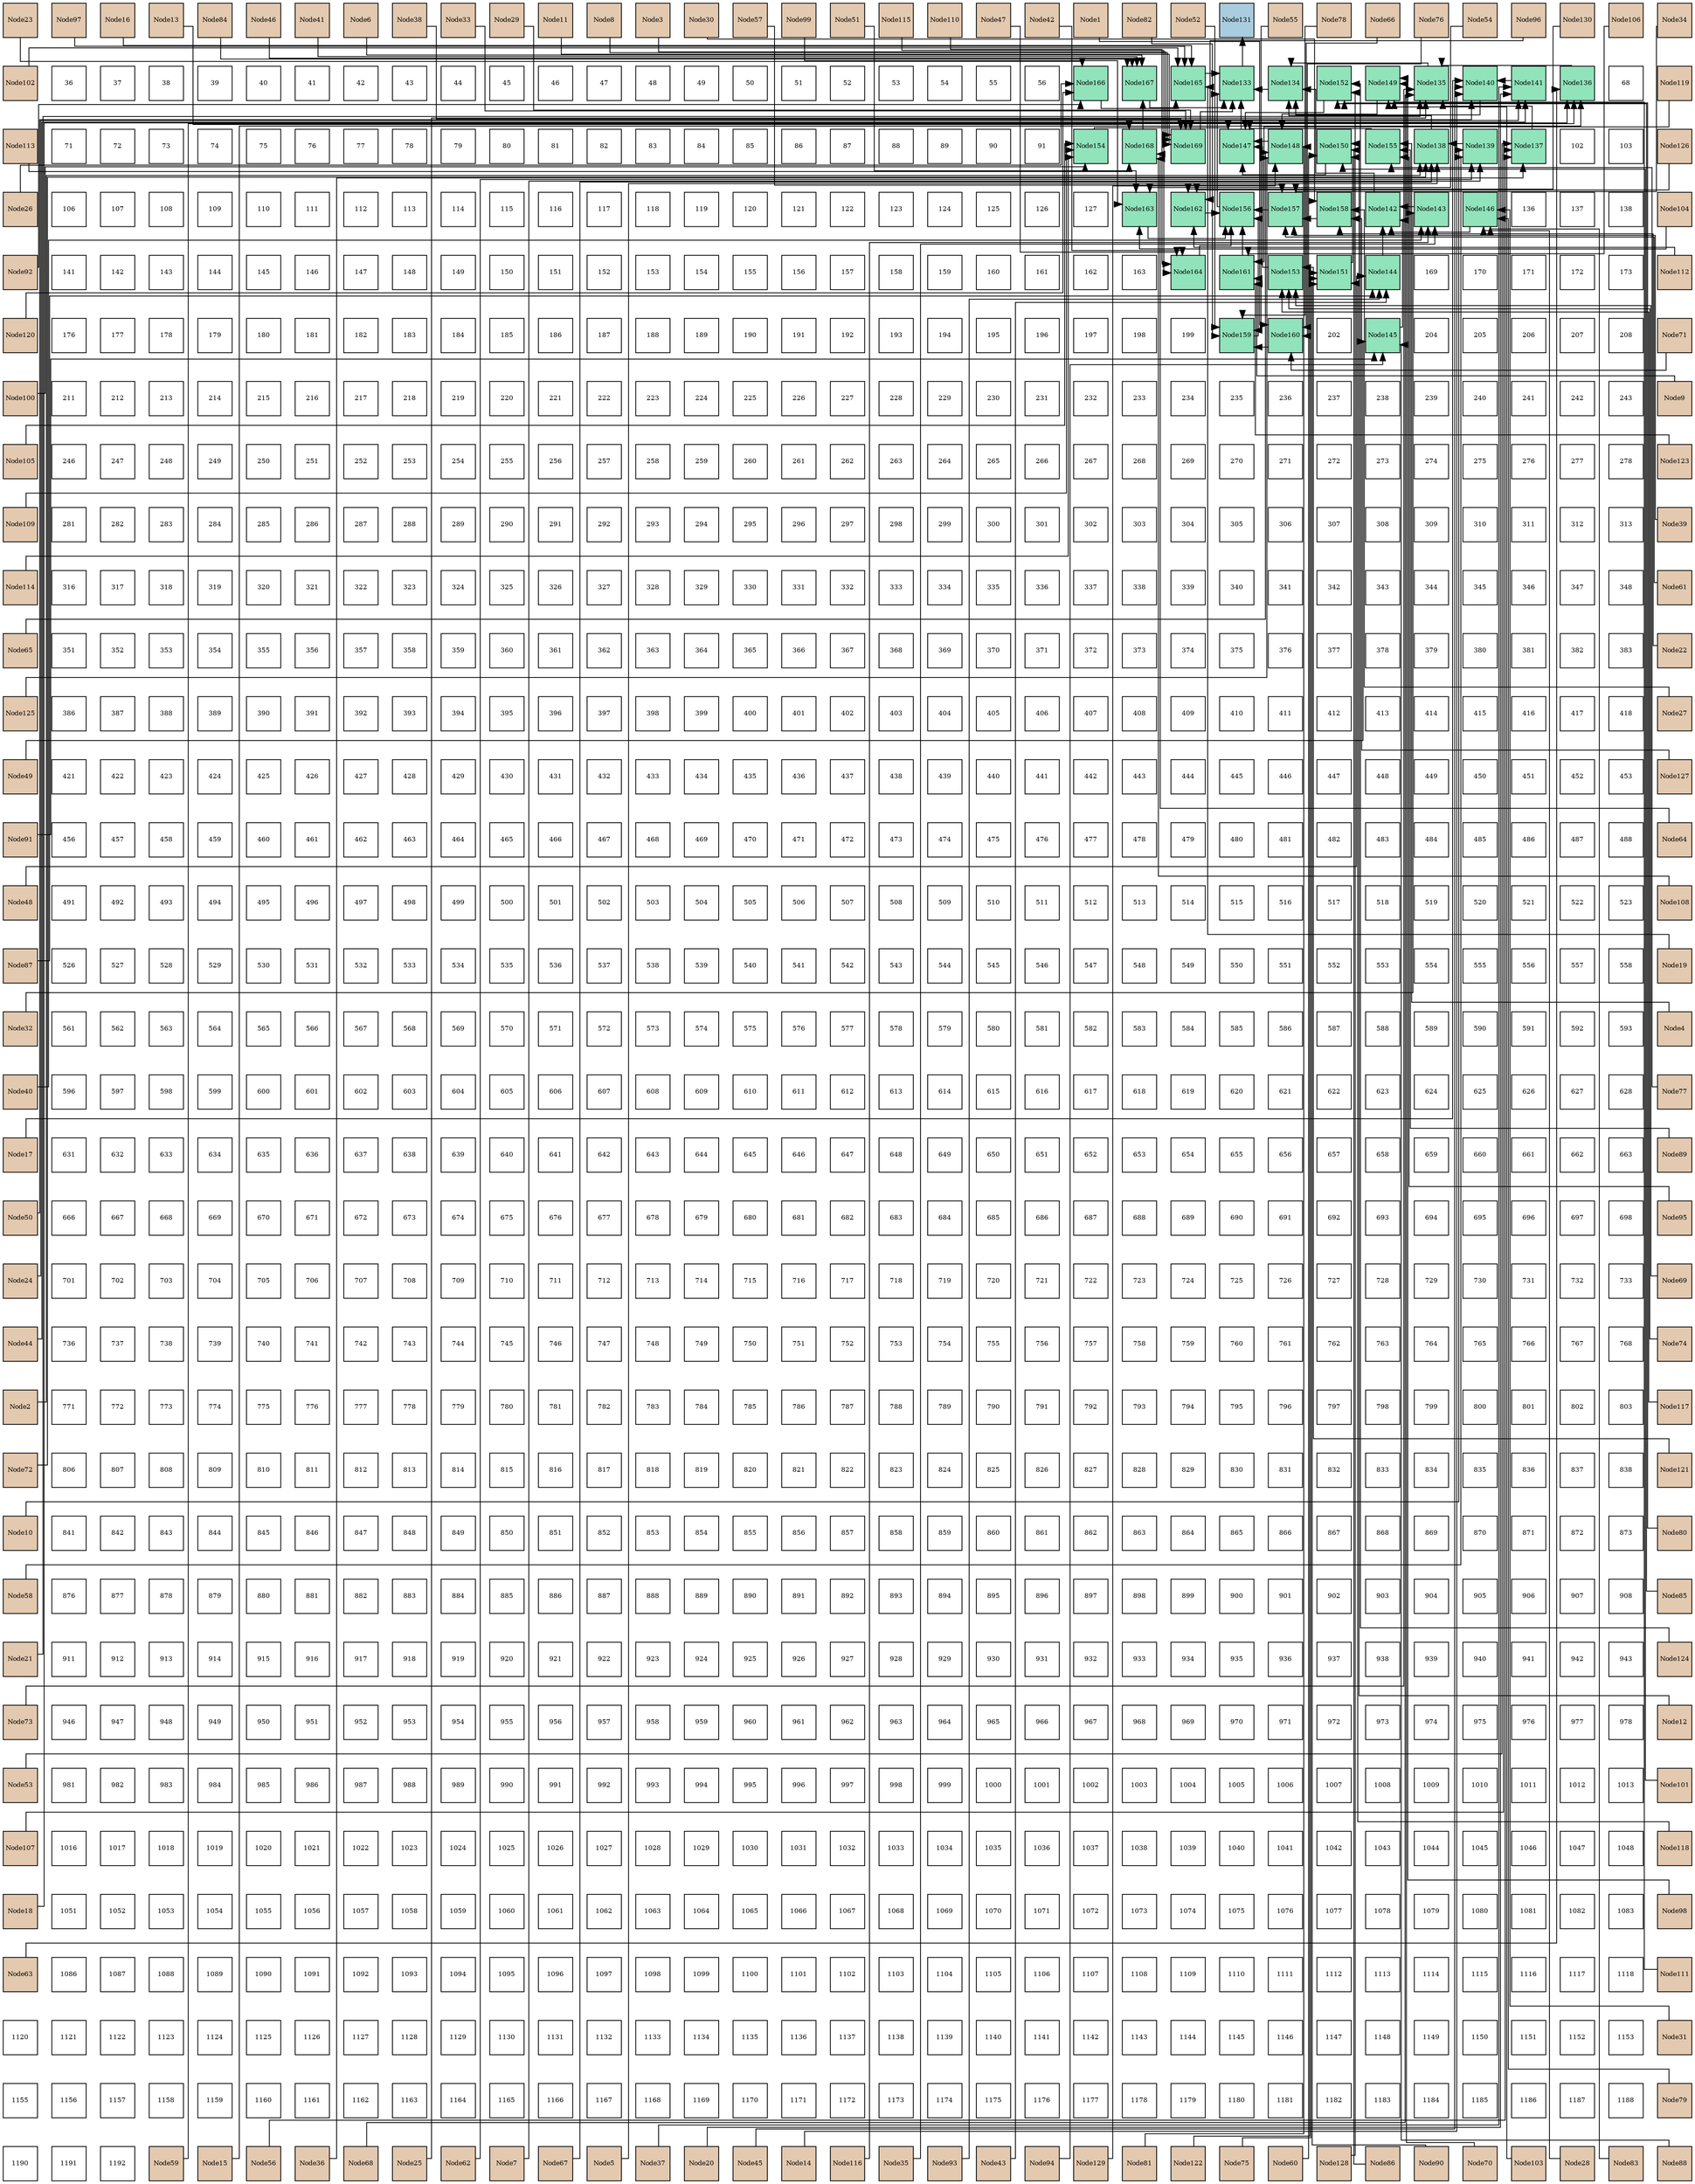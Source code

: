 digraph layout{
 rankdir=TB;
 splines=ortho;
 node [style=filled shape=square fixedsize=true width=0.6];
0[label="Node23", fontsize=8, fillcolor="#e3c9af"];
1[label="Node97", fontsize=8, fillcolor="#e3c9af"];
2[label="Node16", fontsize=8, fillcolor="#e3c9af"];
3[label="Node13", fontsize=8, fillcolor="#e3c9af"];
4[label="Node84", fontsize=8, fillcolor="#e3c9af"];
5[label="Node46", fontsize=8, fillcolor="#e3c9af"];
6[label="Node41", fontsize=8, fillcolor="#e3c9af"];
7[label="Node6", fontsize=8, fillcolor="#e3c9af"];
8[label="Node38", fontsize=8, fillcolor="#e3c9af"];
9[label="Node33", fontsize=8, fillcolor="#e3c9af"];
10[label="Node29", fontsize=8, fillcolor="#e3c9af"];
11[label="Node11", fontsize=8, fillcolor="#e3c9af"];
12[label="Node8", fontsize=8, fillcolor="#e3c9af"];
13[label="Node3", fontsize=8, fillcolor="#e3c9af"];
14[label="Node30", fontsize=8, fillcolor="#e3c9af"];
15[label="Node57", fontsize=8, fillcolor="#e3c9af"];
16[label="Node99", fontsize=8, fillcolor="#e3c9af"];
17[label="Node51", fontsize=8, fillcolor="#e3c9af"];
18[label="Node115", fontsize=8, fillcolor="#e3c9af"];
19[label="Node110", fontsize=8, fillcolor="#e3c9af"];
20[label="Node47", fontsize=8, fillcolor="#e3c9af"];
21[label="Node42", fontsize=8, fillcolor="#e3c9af"];
22[label="Node1", fontsize=8, fillcolor="#e3c9af"];
23[label="Node82", fontsize=8, fillcolor="#e3c9af"];
24[label="Node52", fontsize=8, fillcolor="#e3c9af"];
25[label="Node131", fontsize=8, fillcolor="#a9ccde"];
26[label="Node55", fontsize=8, fillcolor="#e3c9af"];
27[label="Node78", fontsize=8, fillcolor="#e3c9af"];
28[label="Node66", fontsize=8, fillcolor="#e3c9af"];
29[label="Node76", fontsize=8, fillcolor="#e3c9af"];
30[label="Node54", fontsize=8, fillcolor="#e3c9af"];
31[label="Node96", fontsize=8, fillcolor="#e3c9af"];
32[label="Node130", fontsize=8, fillcolor="#e3c9af"];
33[label="Node106", fontsize=8, fillcolor="#e3c9af"];
34[label="Node34", fontsize=8, fillcolor="#e3c9af"];
35[label="Node102", fontsize=8, fillcolor="#e3c9af"];
36[label="36", fontsize=8, fillcolor="#ffffff"];
37[label="37", fontsize=8, fillcolor="#ffffff"];
38[label="38", fontsize=8, fillcolor="#ffffff"];
39[label="39", fontsize=8, fillcolor="#ffffff"];
40[label="40", fontsize=8, fillcolor="#ffffff"];
41[label="41", fontsize=8, fillcolor="#ffffff"];
42[label="42", fontsize=8, fillcolor="#ffffff"];
43[label="43", fontsize=8, fillcolor="#ffffff"];
44[label="44", fontsize=8, fillcolor="#ffffff"];
45[label="45", fontsize=8, fillcolor="#ffffff"];
46[label="46", fontsize=8, fillcolor="#ffffff"];
47[label="47", fontsize=8, fillcolor="#ffffff"];
48[label="48", fontsize=8, fillcolor="#ffffff"];
49[label="49", fontsize=8, fillcolor="#ffffff"];
50[label="50", fontsize=8, fillcolor="#ffffff"];
51[label="51", fontsize=8, fillcolor="#ffffff"];
52[label="52", fontsize=8, fillcolor="#ffffff"];
53[label="53", fontsize=8, fillcolor="#ffffff"];
54[label="54", fontsize=8, fillcolor="#ffffff"];
55[label="55", fontsize=8, fillcolor="#ffffff"];
56[label="56", fontsize=8, fillcolor="#ffffff"];
57[label="Node166", fontsize=8, fillcolor="#91e3bb"];
58[label="Node167", fontsize=8, fillcolor="#91e3bb"];
59[label="Node165", fontsize=8, fillcolor="#91e3bb"];
60[label="Node133", fontsize=8, fillcolor="#91e3bb"];
61[label="Node134", fontsize=8, fillcolor="#91e3bb"];
62[label="Node152", fontsize=8, fillcolor="#91e3bb"];
63[label="Node149", fontsize=8, fillcolor="#91e3bb"];
64[label="Node135", fontsize=8, fillcolor="#91e3bb"];
65[label="Node140", fontsize=8, fillcolor="#91e3bb"];
66[label="Node141", fontsize=8, fillcolor="#91e3bb"];
67[label="Node136", fontsize=8, fillcolor="#91e3bb"];
68[label="68", fontsize=8, fillcolor="#ffffff"];
69[label="Node119", fontsize=8, fillcolor="#e3c9af"];
70[label="Node113", fontsize=8, fillcolor="#e3c9af"];
71[label="71", fontsize=8, fillcolor="#ffffff"];
72[label="72", fontsize=8, fillcolor="#ffffff"];
73[label="73", fontsize=8, fillcolor="#ffffff"];
74[label="74", fontsize=8, fillcolor="#ffffff"];
75[label="75", fontsize=8, fillcolor="#ffffff"];
76[label="76", fontsize=8, fillcolor="#ffffff"];
77[label="77", fontsize=8, fillcolor="#ffffff"];
78[label="78", fontsize=8, fillcolor="#ffffff"];
79[label="79", fontsize=8, fillcolor="#ffffff"];
80[label="80", fontsize=8, fillcolor="#ffffff"];
81[label="81", fontsize=8, fillcolor="#ffffff"];
82[label="82", fontsize=8, fillcolor="#ffffff"];
83[label="83", fontsize=8, fillcolor="#ffffff"];
84[label="84", fontsize=8, fillcolor="#ffffff"];
85[label="85", fontsize=8, fillcolor="#ffffff"];
86[label="86", fontsize=8, fillcolor="#ffffff"];
87[label="87", fontsize=8, fillcolor="#ffffff"];
88[label="88", fontsize=8, fillcolor="#ffffff"];
89[label="89", fontsize=8, fillcolor="#ffffff"];
90[label="90", fontsize=8, fillcolor="#ffffff"];
91[label="91", fontsize=8, fillcolor="#ffffff"];
92[label="Node154", fontsize=8, fillcolor="#91e3bb"];
93[label="Node168", fontsize=8, fillcolor="#91e3bb"];
94[label="Node169", fontsize=8, fillcolor="#91e3bb"];
95[label="Node147", fontsize=8, fillcolor="#91e3bb"];
96[label="Node148", fontsize=8, fillcolor="#91e3bb"];
97[label="Node150", fontsize=8, fillcolor="#91e3bb"];
98[label="Node155", fontsize=8, fillcolor="#91e3bb"];
99[label="Node138", fontsize=8, fillcolor="#91e3bb"];
100[label="Node139", fontsize=8, fillcolor="#91e3bb"];
101[label="Node137", fontsize=8, fillcolor="#91e3bb"];
102[label="102", fontsize=8, fillcolor="#ffffff"];
103[label="103", fontsize=8, fillcolor="#ffffff"];
104[label="Node126", fontsize=8, fillcolor="#e3c9af"];
105[label="Node26", fontsize=8, fillcolor="#e3c9af"];
106[label="106", fontsize=8, fillcolor="#ffffff"];
107[label="107", fontsize=8, fillcolor="#ffffff"];
108[label="108", fontsize=8, fillcolor="#ffffff"];
109[label="109", fontsize=8, fillcolor="#ffffff"];
110[label="110", fontsize=8, fillcolor="#ffffff"];
111[label="111", fontsize=8, fillcolor="#ffffff"];
112[label="112", fontsize=8, fillcolor="#ffffff"];
113[label="113", fontsize=8, fillcolor="#ffffff"];
114[label="114", fontsize=8, fillcolor="#ffffff"];
115[label="115", fontsize=8, fillcolor="#ffffff"];
116[label="116", fontsize=8, fillcolor="#ffffff"];
117[label="117", fontsize=8, fillcolor="#ffffff"];
118[label="118", fontsize=8, fillcolor="#ffffff"];
119[label="119", fontsize=8, fillcolor="#ffffff"];
120[label="120", fontsize=8, fillcolor="#ffffff"];
121[label="121", fontsize=8, fillcolor="#ffffff"];
122[label="122", fontsize=8, fillcolor="#ffffff"];
123[label="123", fontsize=8, fillcolor="#ffffff"];
124[label="124", fontsize=8, fillcolor="#ffffff"];
125[label="125", fontsize=8, fillcolor="#ffffff"];
126[label="126", fontsize=8, fillcolor="#ffffff"];
127[label="127", fontsize=8, fillcolor="#ffffff"];
128[label="Node163", fontsize=8, fillcolor="#91e3bb"];
129[label="Node162", fontsize=8, fillcolor="#91e3bb"];
130[label="Node156", fontsize=8, fillcolor="#91e3bb"];
131[label="Node157", fontsize=8, fillcolor="#91e3bb"];
132[label="Node158", fontsize=8, fillcolor="#91e3bb"];
133[label="Node142", fontsize=8, fillcolor="#91e3bb"];
134[label="Node143", fontsize=8, fillcolor="#91e3bb"];
135[label="Node146", fontsize=8, fillcolor="#91e3bb"];
136[label="136", fontsize=8, fillcolor="#ffffff"];
137[label="137", fontsize=8, fillcolor="#ffffff"];
138[label="138", fontsize=8, fillcolor="#ffffff"];
139[label="Node104", fontsize=8, fillcolor="#e3c9af"];
140[label="Node92", fontsize=8, fillcolor="#e3c9af"];
141[label="141", fontsize=8, fillcolor="#ffffff"];
142[label="142", fontsize=8, fillcolor="#ffffff"];
143[label="143", fontsize=8, fillcolor="#ffffff"];
144[label="144", fontsize=8, fillcolor="#ffffff"];
145[label="145", fontsize=8, fillcolor="#ffffff"];
146[label="146", fontsize=8, fillcolor="#ffffff"];
147[label="147", fontsize=8, fillcolor="#ffffff"];
148[label="148", fontsize=8, fillcolor="#ffffff"];
149[label="149", fontsize=8, fillcolor="#ffffff"];
150[label="150", fontsize=8, fillcolor="#ffffff"];
151[label="151", fontsize=8, fillcolor="#ffffff"];
152[label="152", fontsize=8, fillcolor="#ffffff"];
153[label="153", fontsize=8, fillcolor="#ffffff"];
154[label="154", fontsize=8, fillcolor="#ffffff"];
155[label="155", fontsize=8, fillcolor="#ffffff"];
156[label="156", fontsize=8, fillcolor="#ffffff"];
157[label="157", fontsize=8, fillcolor="#ffffff"];
158[label="158", fontsize=8, fillcolor="#ffffff"];
159[label="159", fontsize=8, fillcolor="#ffffff"];
160[label="160", fontsize=8, fillcolor="#ffffff"];
161[label="161", fontsize=8, fillcolor="#ffffff"];
162[label="162", fontsize=8, fillcolor="#ffffff"];
163[label="163", fontsize=8, fillcolor="#ffffff"];
164[label="Node164", fontsize=8, fillcolor="#91e3bb"];
165[label="Node161", fontsize=8, fillcolor="#91e3bb"];
166[label="Node153", fontsize=8, fillcolor="#91e3bb"];
167[label="Node151", fontsize=8, fillcolor="#91e3bb"];
168[label="Node144", fontsize=8, fillcolor="#91e3bb"];
169[label="169", fontsize=8, fillcolor="#ffffff"];
170[label="170", fontsize=8, fillcolor="#ffffff"];
171[label="171", fontsize=8, fillcolor="#ffffff"];
172[label="172", fontsize=8, fillcolor="#ffffff"];
173[label="173", fontsize=8, fillcolor="#ffffff"];
174[label="Node112", fontsize=8, fillcolor="#e3c9af"];
175[label="Node120", fontsize=8, fillcolor="#e3c9af"];
176[label="176", fontsize=8, fillcolor="#ffffff"];
177[label="177", fontsize=8, fillcolor="#ffffff"];
178[label="178", fontsize=8, fillcolor="#ffffff"];
179[label="179", fontsize=8, fillcolor="#ffffff"];
180[label="180", fontsize=8, fillcolor="#ffffff"];
181[label="181", fontsize=8, fillcolor="#ffffff"];
182[label="182", fontsize=8, fillcolor="#ffffff"];
183[label="183", fontsize=8, fillcolor="#ffffff"];
184[label="184", fontsize=8, fillcolor="#ffffff"];
185[label="185", fontsize=8, fillcolor="#ffffff"];
186[label="186", fontsize=8, fillcolor="#ffffff"];
187[label="187", fontsize=8, fillcolor="#ffffff"];
188[label="188", fontsize=8, fillcolor="#ffffff"];
189[label="189", fontsize=8, fillcolor="#ffffff"];
190[label="190", fontsize=8, fillcolor="#ffffff"];
191[label="191", fontsize=8, fillcolor="#ffffff"];
192[label="192", fontsize=8, fillcolor="#ffffff"];
193[label="193", fontsize=8, fillcolor="#ffffff"];
194[label="194", fontsize=8, fillcolor="#ffffff"];
195[label="195", fontsize=8, fillcolor="#ffffff"];
196[label="196", fontsize=8, fillcolor="#ffffff"];
197[label="197", fontsize=8, fillcolor="#ffffff"];
198[label="198", fontsize=8, fillcolor="#ffffff"];
199[label="199", fontsize=8, fillcolor="#ffffff"];
200[label="Node159", fontsize=8, fillcolor="#91e3bb"];
201[label="Node160", fontsize=8, fillcolor="#91e3bb"];
202[label="202", fontsize=8, fillcolor="#ffffff"];
203[label="Node145", fontsize=8, fillcolor="#91e3bb"];
204[label="204", fontsize=8, fillcolor="#ffffff"];
205[label="205", fontsize=8, fillcolor="#ffffff"];
206[label="206", fontsize=8, fillcolor="#ffffff"];
207[label="207", fontsize=8, fillcolor="#ffffff"];
208[label="208", fontsize=8, fillcolor="#ffffff"];
209[label="Node71", fontsize=8, fillcolor="#e3c9af"];
210[label="Node100", fontsize=8, fillcolor="#e3c9af"];
211[label="211", fontsize=8, fillcolor="#ffffff"];
212[label="212", fontsize=8, fillcolor="#ffffff"];
213[label="213", fontsize=8, fillcolor="#ffffff"];
214[label="214", fontsize=8, fillcolor="#ffffff"];
215[label="215", fontsize=8, fillcolor="#ffffff"];
216[label="216", fontsize=8, fillcolor="#ffffff"];
217[label="217", fontsize=8, fillcolor="#ffffff"];
218[label="218", fontsize=8, fillcolor="#ffffff"];
219[label="219", fontsize=8, fillcolor="#ffffff"];
220[label="220", fontsize=8, fillcolor="#ffffff"];
221[label="221", fontsize=8, fillcolor="#ffffff"];
222[label="222", fontsize=8, fillcolor="#ffffff"];
223[label="223", fontsize=8, fillcolor="#ffffff"];
224[label="224", fontsize=8, fillcolor="#ffffff"];
225[label="225", fontsize=8, fillcolor="#ffffff"];
226[label="226", fontsize=8, fillcolor="#ffffff"];
227[label="227", fontsize=8, fillcolor="#ffffff"];
228[label="228", fontsize=8, fillcolor="#ffffff"];
229[label="229", fontsize=8, fillcolor="#ffffff"];
230[label="230", fontsize=8, fillcolor="#ffffff"];
231[label="231", fontsize=8, fillcolor="#ffffff"];
232[label="232", fontsize=8, fillcolor="#ffffff"];
233[label="233", fontsize=8, fillcolor="#ffffff"];
234[label="234", fontsize=8, fillcolor="#ffffff"];
235[label="235", fontsize=8, fillcolor="#ffffff"];
236[label="236", fontsize=8, fillcolor="#ffffff"];
237[label="237", fontsize=8, fillcolor="#ffffff"];
238[label="238", fontsize=8, fillcolor="#ffffff"];
239[label="239", fontsize=8, fillcolor="#ffffff"];
240[label="240", fontsize=8, fillcolor="#ffffff"];
241[label="241", fontsize=8, fillcolor="#ffffff"];
242[label="242", fontsize=8, fillcolor="#ffffff"];
243[label="243", fontsize=8, fillcolor="#ffffff"];
244[label="Node9", fontsize=8, fillcolor="#e3c9af"];
245[label="Node105", fontsize=8, fillcolor="#e3c9af"];
246[label="246", fontsize=8, fillcolor="#ffffff"];
247[label="247", fontsize=8, fillcolor="#ffffff"];
248[label="248", fontsize=8, fillcolor="#ffffff"];
249[label="249", fontsize=8, fillcolor="#ffffff"];
250[label="250", fontsize=8, fillcolor="#ffffff"];
251[label="251", fontsize=8, fillcolor="#ffffff"];
252[label="252", fontsize=8, fillcolor="#ffffff"];
253[label="253", fontsize=8, fillcolor="#ffffff"];
254[label="254", fontsize=8, fillcolor="#ffffff"];
255[label="255", fontsize=8, fillcolor="#ffffff"];
256[label="256", fontsize=8, fillcolor="#ffffff"];
257[label="257", fontsize=8, fillcolor="#ffffff"];
258[label="258", fontsize=8, fillcolor="#ffffff"];
259[label="259", fontsize=8, fillcolor="#ffffff"];
260[label="260", fontsize=8, fillcolor="#ffffff"];
261[label="261", fontsize=8, fillcolor="#ffffff"];
262[label="262", fontsize=8, fillcolor="#ffffff"];
263[label="263", fontsize=8, fillcolor="#ffffff"];
264[label="264", fontsize=8, fillcolor="#ffffff"];
265[label="265", fontsize=8, fillcolor="#ffffff"];
266[label="266", fontsize=8, fillcolor="#ffffff"];
267[label="267", fontsize=8, fillcolor="#ffffff"];
268[label="268", fontsize=8, fillcolor="#ffffff"];
269[label="269", fontsize=8, fillcolor="#ffffff"];
270[label="270", fontsize=8, fillcolor="#ffffff"];
271[label="271", fontsize=8, fillcolor="#ffffff"];
272[label="272", fontsize=8, fillcolor="#ffffff"];
273[label="273", fontsize=8, fillcolor="#ffffff"];
274[label="274", fontsize=8, fillcolor="#ffffff"];
275[label="275", fontsize=8, fillcolor="#ffffff"];
276[label="276", fontsize=8, fillcolor="#ffffff"];
277[label="277", fontsize=8, fillcolor="#ffffff"];
278[label="278", fontsize=8, fillcolor="#ffffff"];
279[label="Node123", fontsize=8, fillcolor="#e3c9af"];
280[label="Node109", fontsize=8, fillcolor="#e3c9af"];
281[label="281", fontsize=8, fillcolor="#ffffff"];
282[label="282", fontsize=8, fillcolor="#ffffff"];
283[label="283", fontsize=8, fillcolor="#ffffff"];
284[label="284", fontsize=8, fillcolor="#ffffff"];
285[label="285", fontsize=8, fillcolor="#ffffff"];
286[label="286", fontsize=8, fillcolor="#ffffff"];
287[label="287", fontsize=8, fillcolor="#ffffff"];
288[label="288", fontsize=8, fillcolor="#ffffff"];
289[label="289", fontsize=8, fillcolor="#ffffff"];
290[label="290", fontsize=8, fillcolor="#ffffff"];
291[label="291", fontsize=8, fillcolor="#ffffff"];
292[label="292", fontsize=8, fillcolor="#ffffff"];
293[label="293", fontsize=8, fillcolor="#ffffff"];
294[label="294", fontsize=8, fillcolor="#ffffff"];
295[label="295", fontsize=8, fillcolor="#ffffff"];
296[label="296", fontsize=8, fillcolor="#ffffff"];
297[label="297", fontsize=8, fillcolor="#ffffff"];
298[label="298", fontsize=8, fillcolor="#ffffff"];
299[label="299", fontsize=8, fillcolor="#ffffff"];
300[label="300", fontsize=8, fillcolor="#ffffff"];
301[label="301", fontsize=8, fillcolor="#ffffff"];
302[label="302", fontsize=8, fillcolor="#ffffff"];
303[label="303", fontsize=8, fillcolor="#ffffff"];
304[label="304", fontsize=8, fillcolor="#ffffff"];
305[label="305", fontsize=8, fillcolor="#ffffff"];
306[label="306", fontsize=8, fillcolor="#ffffff"];
307[label="307", fontsize=8, fillcolor="#ffffff"];
308[label="308", fontsize=8, fillcolor="#ffffff"];
309[label="309", fontsize=8, fillcolor="#ffffff"];
310[label="310", fontsize=8, fillcolor="#ffffff"];
311[label="311", fontsize=8, fillcolor="#ffffff"];
312[label="312", fontsize=8, fillcolor="#ffffff"];
313[label="313", fontsize=8, fillcolor="#ffffff"];
314[label="Node39", fontsize=8, fillcolor="#e3c9af"];
315[label="Node114", fontsize=8, fillcolor="#e3c9af"];
316[label="316", fontsize=8, fillcolor="#ffffff"];
317[label="317", fontsize=8, fillcolor="#ffffff"];
318[label="318", fontsize=8, fillcolor="#ffffff"];
319[label="319", fontsize=8, fillcolor="#ffffff"];
320[label="320", fontsize=8, fillcolor="#ffffff"];
321[label="321", fontsize=8, fillcolor="#ffffff"];
322[label="322", fontsize=8, fillcolor="#ffffff"];
323[label="323", fontsize=8, fillcolor="#ffffff"];
324[label="324", fontsize=8, fillcolor="#ffffff"];
325[label="325", fontsize=8, fillcolor="#ffffff"];
326[label="326", fontsize=8, fillcolor="#ffffff"];
327[label="327", fontsize=8, fillcolor="#ffffff"];
328[label="328", fontsize=8, fillcolor="#ffffff"];
329[label="329", fontsize=8, fillcolor="#ffffff"];
330[label="330", fontsize=8, fillcolor="#ffffff"];
331[label="331", fontsize=8, fillcolor="#ffffff"];
332[label="332", fontsize=8, fillcolor="#ffffff"];
333[label="333", fontsize=8, fillcolor="#ffffff"];
334[label="334", fontsize=8, fillcolor="#ffffff"];
335[label="335", fontsize=8, fillcolor="#ffffff"];
336[label="336", fontsize=8, fillcolor="#ffffff"];
337[label="337", fontsize=8, fillcolor="#ffffff"];
338[label="338", fontsize=8, fillcolor="#ffffff"];
339[label="339", fontsize=8, fillcolor="#ffffff"];
340[label="340", fontsize=8, fillcolor="#ffffff"];
341[label="341", fontsize=8, fillcolor="#ffffff"];
342[label="342", fontsize=8, fillcolor="#ffffff"];
343[label="343", fontsize=8, fillcolor="#ffffff"];
344[label="344", fontsize=8, fillcolor="#ffffff"];
345[label="345", fontsize=8, fillcolor="#ffffff"];
346[label="346", fontsize=8, fillcolor="#ffffff"];
347[label="347", fontsize=8, fillcolor="#ffffff"];
348[label="348", fontsize=8, fillcolor="#ffffff"];
349[label="Node61", fontsize=8, fillcolor="#e3c9af"];
350[label="Node65", fontsize=8, fillcolor="#e3c9af"];
351[label="351", fontsize=8, fillcolor="#ffffff"];
352[label="352", fontsize=8, fillcolor="#ffffff"];
353[label="353", fontsize=8, fillcolor="#ffffff"];
354[label="354", fontsize=8, fillcolor="#ffffff"];
355[label="355", fontsize=8, fillcolor="#ffffff"];
356[label="356", fontsize=8, fillcolor="#ffffff"];
357[label="357", fontsize=8, fillcolor="#ffffff"];
358[label="358", fontsize=8, fillcolor="#ffffff"];
359[label="359", fontsize=8, fillcolor="#ffffff"];
360[label="360", fontsize=8, fillcolor="#ffffff"];
361[label="361", fontsize=8, fillcolor="#ffffff"];
362[label="362", fontsize=8, fillcolor="#ffffff"];
363[label="363", fontsize=8, fillcolor="#ffffff"];
364[label="364", fontsize=8, fillcolor="#ffffff"];
365[label="365", fontsize=8, fillcolor="#ffffff"];
366[label="366", fontsize=8, fillcolor="#ffffff"];
367[label="367", fontsize=8, fillcolor="#ffffff"];
368[label="368", fontsize=8, fillcolor="#ffffff"];
369[label="369", fontsize=8, fillcolor="#ffffff"];
370[label="370", fontsize=8, fillcolor="#ffffff"];
371[label="371", fontsize=8, fillcolor="#ffffff"];
372[label="372", fontsize=8, fillcolor="#ffffff"];
373[label="373", fontsize=8, fillcolor="#ffffff"];
374[label="374", fontsize=8, fillcolor="#ffffff"];
375[label="375", fontsize=8, fillcolor="#ffffff"];
376[label="376", fontsize=8, fillcolor="#ffffff"];
377[label="377", fontsize=8, fillcolor="#ffffff"];
378[label="378", fontsize=8, fillcolor="#ffffff"];
379[label="379", fontsize=8, fillcolor="#ffffff"];
380[label="380", fontsize=8, fillcolor="#ffffff"];
381[label="381", fontsize=8, fillcolor="#ffffff"];
382[label="382", fontsize=8, fillcolor="#ffffff"];
383[label="383", fontsize=8, fillcolor="#ffffff"];
384[label="Node22", fontsize=8, fillcolor="#e3c9af"];
385[label="Node125", fontsize=8, fillcolor="#e3c9af"];
386[label="386", fontsize=8, fillcolor="#ffffff"];
387[label="387", fontsize=8, fillcolor="#ffffff"];
388[label="388", fontsize=8, fillcolor="#ffffff"];
389[label="389", fontsize=8, fillcolor="#ffffff"];
390[label="390", fontsize=8, fillcolor="#ffffff"];
391[label="391", fontsize=8, fillcolor="#ffffff"];
392[label="392", fontsize=8, fillcolor="#ffffff"];
393[label="393", fontsize=8, fillcolor="#ffffff"];
394[label="394", fontsize=8, fillcolor="#ffffff"];
395[label="395", fontsize=8, fillcolor="#ffffff"];
396[label="396", fontsize=8, fillcolor="#ffffff"];
397[label="397", fontsize=8, fillcolor="#ffffff"];
398[label="398", fontsize=8, fillcolor="#ffffff"];
399[label="399", fontsize=8, fillcolor="#ffffff"];
400[label="400", fontsize=8, fillcolor="#ffffff"];
401[label="401", fontsize=8, fillcolor="#ffffff"];
402[label="402", fontsize=8, fillcolor="#ffffff"];
403[label="403", fontsize=8, fillcolor="#ffffff"];
404[label="404", fontsize=8, fillcolor="#ffffff"];
405[label="405", fontsize=8, fillcolor="#ffffff"];
406[label="406", fontsize=8, fillcolor="#ffffff"];
407[label="407", fontsize=8, fillcolor="#ffffff"];
408[label="408", fontsize=8, fillcolor="#ffffff"];
409[label="409", fontsize=8, fillcolor="#ffffff"];
410[label="410", fontsize=8, fillcolor="#ffffff"];
411[label="411", fontsize=8, fillcolor="#ffffff"];
412[label="412", fontsize=8, fillcolor="#ffffff"];
413[label="413", fontsize=8, fillcolor="#ffffff"];
414[label="414", fontsize=8, fillcolor="#ffffff"];
415[label="415", fontsize=8, fillcolor="#ffffff"];
416[label="416", fontsize=8, fillcolor="#ffffff"];
417[label="417", fontsize=8, fillcolor="#ffffff"];
418[label="418", fontsize=8, fillcolor="#ffffff"];
419[label="Node27", fontsize=8, fillcolor="#e3c9af"];
420[label="Node49", fontsize=8, fillcolor="#e3c9af"];
421[label="421", fontsize=8, fillcolor="#ffffff"];
422[label="422", fontsize=8, fillcolor="#ffffff"];
423[label="423", fontsize=8, fillcolor="#ffffff"];
424[label="424", fontsize=8, fillcolor="#ffffff"];
425[label="425", fontsize=8, fillcolor="#ffffff"];
426[label="426", fontsize=8, fillcolor="#ffffff"];
427[label="427", fontsize=8, fillcolor="#ffffff"];
428[label="428", fontsize=8, fillcolor="#ffffff"];
429[label="429", fontsize=8, fillcolor="#ffffff"];
430[label="430", fontsize=8, fillcolor="#ffffff"];
431[label="431", fontsize=8, fillcolor="#ffffff"];
432[label="432", fontsize=8, fillcolor="#ffffff"];
433[label="433", fontsize=8, fillcolor="#ffffff"];
434[label="434", fontsize=8, fillcolor="#ffffff"];
435[label="435", fontsize=8, fillcolor="#ffffff"];
436[label="436", fontsize=8, fillcolor="#ffffff"];
437[label="437", fontsize=8, fillcolor="#ffffff"];
438[label="438", fontsize=8, fillcolor="#ffffff"];
439[label="439", fontsize=8, fillcolor="#ffffff"];
440[label="440", fontsize=8, fillcolor="#ffffff"];
441[label="441", fontsize=8, fillcolor="#ffffff"];
442[label="442", fontsize=8, fillcolor="#ffffff"];
443[label="443", fontsize=8, fillcolor="#ffffff"];
444[label="444", fontsize=8, fillcolor="#ffffff"];
445[label="445", fontsize=8, fillcolor="#ffffff"];
446[label="446", fontsize=8, fillcolor="#ffffff"];
447[label="447", fontsize=8, fillcolor="#ffffff"];
448[label="448", fontsize=8, fillcolor="#ffffff"];
449[label="449", fontsize=8, fillcolor="#ffffff"];
450[label="450", fontsize=8, fillcolor="#ffffff"];
451[label="451", fontsize=8, fillcolor="#ffffff"];
452[label="452", fontsize=8, fillcolor="#ffffff"];
453[label="453", fontsize=8, fillcolor="#ffffff"];
454[label="Node127", fontsize=8, fillcolor="#e3c9af"];
455[label="Node91", fontsize=8, fillcolor="#e3c9af"];
456[label="456", fontsize=8, fillcolor="#ffffff"];
457[label="457", fontsize=8, fillcolor="#ffffff"];
458[label="458", fontsize=8, fillcolor="#ffffff"];
459[label="459", fontsize=8, fillcolor="#ffffff"];
460[label="460", fontsize=8, fillcolor="#ffffff"];
461[label="461", fontsize=8, fillcolor="#ffffff"];
462[label="462", fontsize=8, fillcolor="#ffffff"];
463[label="463", fontsize=8, fillcolor="#ffffff"];
464[label="464", fontsize=8, fillcolor="#ffffff"];
465[label="465", fontsize=8, fillcolor="#ffffff"];
466[label="466", fontsize=8, fillcolor="#ffffff"];
467[label="467", fontsize=8, fillcolor="#ffffff"];
468[label="468", fontsize=8, fillcolor="#ffffff"];
469[label="469", fontsize=8, fillcolor="#ffffff"];
470[label="470", fontsize=8, fillcolor="#ffffff"];
471[label="471", fontsize=8, fillcolor="#ffffff"];
472[label="472", fontsize=8, fillcolor="#ffffff"];
473[label="473", fontsize=8, fillcolor="#ffffff"];
474[label="474", fontsize=8, fillcolor="#ffffff"];
475[label="475", fontsize=8, fillcolor="#ffffff"];
476[label="476", fontsize=8, fillcolor="#ffffff"];
477[label="477", fontsize=8, fillcolor="#ffffff"];
478[label="478", fontsize=8, fillcolor="#ffffff"];
479[label="479", fontsize=8, fillcolor="#ffffff"];
480[label="480", fontsize=8, fillcolor="#ffffff"];
481[label="481", fontsize=8, fillcolor="#ffffff"];
482[label="482", fontsize=8, fillcolor="#ffffff"];
483[label="483", fontsize=8, fillcolor="#ffffff"];
484[label="484", fontsize=8, fillcolor="#ffffff"];
485[label="485", fontsize=8, fillcolor="#ffffff"];
486[label="486", fontsize=8, fillcolor="#ffffff"];
487[label="487", fontsize=8, fillcolor="#ffffff"];
488[label="488", fontsize=8, fillcolor="#ffffff"];
489[label="Node64", fontsize=8, fillcolor="#e3c9af"];
490[label="Node48", fontsize=8, fillcolor="#e3c9af"];
491[label="491", fontsize=8, fillcolor="#ffffff"];
492[label="492", fontsize=8, fillcolor="#ffffff"];
493[label="493", fontsize=8, fillcolor="#ffffff"];
494[label="494", fontsize=8, fillcolor="#ffffff"];
495[label="495", fontsize=8, fillcolor="#ffffff"];
496[label="496", fontsize=8, fillcolor="#ffffff"];
497[label="497", fontsize=8, fillcolor="#ffffff"];
498[label="498", fontsize=8, fillcolor="#ffffff"];
499[label="499", fontsize=8, fillcolor="#ffffff"];
500[label="500", fontsize=8, fillcolor="#ffffff"];
501[label="501", fontsize=8, fillcolor="#ffffff"];
502[label="502", fontsize=8, fillcolor="#ffffff"];
503[label="503", fontsize=8, fillcolor="#ffffff"];
504[label="504", fontsize=8, fillcolor="#ffffff"];
505[label="505", fontsize=8, fillcolor="#ffffff"];
506[label="506", fontsize=8, fillcolor="#ffffff"];
507[label="507", fontsize=8, fillcolor="#ffffff"];
508[label="508", fontsize=8, fillcolor="#ffffff"];
509[label="509", fontsize=8, fillcolor="#ffffff"];
510[label="510", fontsize=8, fillcolor="#ffffff"];
511[label="511", fontsize=8, fillcolor="#ffffff"];
512[label="512", fontsize=8, fillcolor="#ffffff"];
513[label="513", fontsize=8, fillcolor="#ffffff"];
514[label="514", fontsize=8, fillcolor="#ffffff"];
515[label="515", fontsize=8, fillcolor="#ffffff"];
516[label="516", fontsize=8, fillcolor="#ffffff"];
517[label="517", fontsize=8, fillcolor="#ffffff"];
518[label="518", fontsize=8, fillcolor="#ffffff"];
519[label="519", fontsize=8, fillcolor="#ffffff"];
520[label="520", fontsize=8, fillcolor="#ffffff"];
521[label="521", fontsize=8, fillcolor="#ffffff"];
522[label="522", fontsize=8, fillcolor="#ffffff"];
523[label="523", fontsize=8, fillcolor="#ffffff"];
524[label="Node108", fontsize=8, fillcolor="#e3c9af"];
525[label="Node87", fontsize=8, fillcolor="#e3c9af"];
526[label="526", fontsize=8, fillcolor="#ffffff"];
527[label="527", fontsize=8, fillcolor="#ffffff"];
528[label="528", fontsize=8, fillcolor="#ffffff"];
529[label="529", fontsize=8, fillcolor="#ffffff"];
530[label="530", fontsize=8, fillcolor="#ffffff"];
531[label="531", fontsize=8, fillcolor="#ffffff"];
532[label="532", fontsize=8, fillcolor="#ffffff"];
533[label="533", fontsize=8, fillcolor="#ffffff"];
534[label="534", fontsize=8, fillcolor="#ffffff"];
535[label="535", fontsize=8, fillcolor="#ffffff"];
536[label="536", fontsize=8, fillcolor="#ffffff"];
537[label="537", fontsize=8, fillcolor="#ffffff"];
538[label="538", fontsize=8, fillcolor="#ffffff"];
539[label="539", fontsize=8, fillcolor="#ffffff"];
540[label="540", fontsize=8, fillcolor="#ffffff"];
541[label="541", fontsize=8, fillcolor="#ffffff"];
542[label="542", fontsize=8, fillcolor="#ffffff"];
543[label="543", fontsize=8, fillcolor="#ffffff"];
544[label="544", fontsize=8, fillcolor="#ffffff"];
545[label="545", fontsize=8, fillcolor="#ffffff"];
546[label="546", fontsize=8, fillcolor="#ffffff"];
547[label="547", fontsize=8, fillcolor="#ffffff"];
548[label="548", fontsize=8, fillcolor="#ffffff"];
549[label="549", fontsize=8, fillcolor="#ffffff"];
550[label="550", fontsize=8, fillcolor="#ffffff"];
551[label="551", fontsize=8, fillcolor="#ffffff"];
552[label="552", fontsize=8, fillcolor="#ffffff"];
553[label="553", fontsize=8, fillcolor="#ffffff"];
554[label="554", fontsize=8, fillcolor="#ffffff"];
555[label="555", fontsize=8, fillcolor="#ffffff"];
556[label="556", fontsize=8, fillcolor="#ffffff"];
557[label="557", fontsize=8, fillcolor="#ffffff"];
558[label="558", fontsize=8, fillcolor="#ffffff"];
559[label="Node19", fontsize=8, fillcolor="#e3c9af"];
560[label="Node32", fontsize=8, fillcolor="#e3c9af"];
561[label="561", fontsize=8, fillcolor="#ffffff"];
562[label="562", fontsize=8, fillcolor="#ffffff"];
563[label="563", fontsize=8, fillcolor="#ffffff"];
564[label="564", fontsize=8, fillcolor="#ffffff"];
565[label="565", fontsize=8, fillcolor="#ffffff"];
566[label="566", fontsize=8, fillcolor="#ffffff"];
567[label="567", fontsize=8, fillcolor="#ffffff"];
568[label="568", fontsize=8, fillcolor="#ffffff"];
569[label="569", fontsize=8, fillcolor="#ffffff"];
570[label="570", fontsize=8, fillcolor="#ffffff"];
571[label="571", fontsize=8, fillcolor="#ffffff"];
572[label="572", fontsize=8, fillcolor="#ffffff"];
573[label="573", fontsize=8, fillcolor="#ffffff"];
574[label="574", fontsize=8, fillcolor="#ffffff"];
575[label="575", fontsize=8, fillcolor="#ffffff"];
576[label="576", fontsize=8, fillcolor="#ffffff"];
577[label="577", fontsize=8, fillcolor="#ffffff"];
578[label="578", fontsize=8, fillcolor="#ffffff"];
579[label="579", fontsize=8, fillcolor="#ffffff"];
580[label="580", fontsize=8, fillcolor="#ffffff"];
581[label="581", fontsize=8, fillcolor="#ffffff"];
582[label="582", fontsize=8, fillcolor="#ffffff"];
583[label="583", fontsize=8, fillcolor="#ffffff"];
584[label="584", fontsize=8, fillcolor="#ffffff"];
585[label="585", fontsize=8, fillcolor="#ffffff"];
586[label="586", fontsize=8, fillcolor="#ffffff"];
587[label="587", fontsize=8, fillcolor="#ffffff"];
588[label="588", fontsize=8, fillcolor="#ffffff"];
589[label="589", fontsize=8, fillcolor="#ffffff"];
590[label="590", fontsize=8, fillcolor="#ffffff"];
591[label="591", fontsize=8, fillcolor="#ffffff"];
592[label="592", fontsize=8, fillcolor="#ffffff"];
593[label="593", fontsize=8, fillcolor="#ffffff"];
594[label="Node4", fontsize=8, fillcolor="#e3c9af"];
595[label="Node40", fontsize=8, fillcolor="#e3c9af"];
596[label="596", fontsize=8, fillcolor="#ffffff"];
597[label="597", fontsize=8, fillcolor="#ffffff"];
598[label="598", fontsize=8, fillcolor="#ffffff"];
599[label="599", fontsize=8, fillcolor="#ffffff"];
600[label="600", fontsize=8, fillcolor="#ffffff"];
601[label="601", fontsize=8, fillcolor="#ffffff"];
602[label="602", fontsize=8, fillcolor="#ffffff"];
603[label="603", fontsize=8, fillcolor="#ffffff"];
604[label="604", fontsize=8, fillcolor="#ffffff"];
605[label="605", fontsize=8, fillcolor="#ffffff"];
606[label="606", fontsize=8, fillcolor="#ffffff"];
607[label="607", fontsize=8, fillcolor="#ffffff"];
608[label="608", fontsize=8, fillcolor="#ffffff"];
609[label="609", fontsize=8, fillcolor="#ffffff"];
610[label="610", fontsize=8, fillcolor="#ffffff"];
611[label="611", fontsize=8, fillcolor="#ffffff"];
612[label="612", fontsize=8, fillcolor="#ffffff"];
613[label="613", fontsize=8, fillcolor="#ffffff"];
614[label="614", fontsize=8, fillcolor="#ffffff"];
615[label="615", fontsize=8, fillcolor="#ffffff"];
616[label="616", fontsize=8, fillcolor="#ffffff"];
617[label="617", fontsize=8, fillcolor="#ffffff"];
618[label="618", fontsize=8, fillcolor="#ffffff"];
619[label="619", fontsize=8, fillcolor="#ffffff"];
620[label="620", fontsize=8, fillcolor="#ffffff"];
621[label="621", fontsize=8, fillcolor="#ffffff"];
622[label="622", fontsize=8, fillcolor="#ffffff"];
623[label="623", fontsize=8, fillcolor="#ffffff"];
624[label="624", fontsize=8, fillcolor="#ffffff"];
625[label="625", fontsize=8, fillcolor="#ffffff"];
626[label="626", fontsize=8, fillcolor="#ffffff"];
627[label="627", fontsize=8, fillcolor="#ffffff"];
628[label="628", fontsize=8, fillcolor="#ffffff"];
629[label="Node77", fontsize=8, fillcolor="#e3c9af"];
630[label="Node17", fontsize=8, fillcolor="#e3c9af"];
631[label="631", fontsize=8, fillcolor="#ffffff"];
632[label="632", fontsize=8, fillcolor="#ffffff"];
633[label="633", fontsize=8, fillcolor="#ffffff"];
634[label="634", fontsize=8, fillcolor="#ffffff"];
635[label="635", fontsize=8, fillcolor="#ffffff"];
636[label="636", fontsize=8, fillcolor="#ffffff"];
637[label="637", fontsize=8, fillcolor="#ffffff"];
638[label="638", fontsize=8, fillcolor="#ffffff"];
639[label="639", fontsize=8, fillcolor="#ffffff"];
640[label="640", fontsize=8, fillcolor="#ffffff"];
641[label="641", fontsize=8, fillcolor="#ffffff"];
642[label="642", fontsize=8, fillcolor="#ffffff"];
643[label="643", fontsize=8, fillcolor="#ffffff"];
644[label="644", fontsize=8, fillcolor="#ffffff"];
645[label="645", fontsize=8, fillcolor="#ffffff"];
646[label="646", fontsize=8, fillcolor="#ffffff"];
647[label="647", fontsize=8, fillcolor="#ffffff"];
648[label="648", fontsize=8, fillcolor="#ffffff"];
649[label="649", fontsize=8, fillcolor="#ffffff"];
650[label="650", fontsize=8, fillcolor="#ffffff"];
651[label="651", fontsize=8, fillcolor="#ffffff"];
652[label="652", fontsize=8, fillcolor="#ffffff"];
653[label="653", fontsize=8, fillcolor="#ffffff"];
654[label="654", fontsize=8, fillcolor="#ffffff"];
655[label="655", fontsize=8, fillcolor="#ffffff"];
656[label="656", fontsize=8, fillcolor="#ffffff"];
657[label="657", fontsize=8, fillcolor="#ffffff"];
658[label="658", fontsize=8, fillcolor="#ffffff"];
659[label="659", fontsize=8, fillcolor="#ffffff"];
660[label="660", fontsize=8, fillcolor="#ffffff"];
661[label="661", fontsize=8, fillcolor="#ffffff"];
662[label="662", fontsize=8, fillcolor="#ffffff"];
663[label="663", fontsize=8, fillcolor="#ffffff"];
664[label="Node89", fontsize=8, fillcolor="#e3c9af"];
665[label="Node50", fontsize=8, fillcolor="#e3c9af"];
666[label="666", fontsize=8, fillcolor="#ffffff"];
667[label="667", fontsize=8, fillcolor="#ffffff"];
668[label="668", fontsize=8, fillcolor="#ffffff"];
669[label="669", fontsize=8, fillcolor="#ffffff"];
670[label="670", fontsize=8, fillcolor="#ffffff"];
671[label="671", fontsize=8, fillcolor="#ffffff"];
672[label="672", fontsize=8, fillcolor="#ffffff"];
673[label="673", fontsize=8, fillcolor="#ffffff"];
674[label="674", fontsize=8, fillcolor="#ffffff"];
675[label="675", fontsize=8, fillcolor="#ffffff"];
676[label="676", fontsize=8, fillcolor="#ffffff"];
677[label="677", fontsize=8, fillcolor="#ffffff"];
678[label="678", fontsize=8, fillcolor="#ffffff"];
679[label="679", fontsize=8, fillcolor="#ffffff"];
680[label="680", fontsize=8, fillcolor="#ffffff"];
681[label="681", fontsize=8, fillcolor="#ffffff"];
682[label="682", fontsize=8, fillcolor="#ffffff"];
683[label="683", fontsize=8, fillcolor="#ffffff"];
684[label="684", fontsize=8, fillcolor="#ffffff"];
685[label="685", fontsize=8, fillcolor="#ffffff"];
686[label="686", fontsize=8, fillcolor="#ffffff"];
687[label="687", fontsize=8, fillcolor="#ffffff"];
688[label="688", fontsize=8, fillcolor="#ffffff"];
689[label="689", fontsize=8, fillcolor="#ffffff"];
690[label="690", fontsize=8, fillcolor="#ffffff"];
691[label="691", fontsize=8, fillcolor="#ffffff"];
692[label="692", fontsize=8, fillcolor="#ffffff"];
693[label="693", fontsize=8, fillcolor="#ffffff"];
694[label="694", fontsize=8, fillcolor="#ffffff"];
695[label="695", fontsize=8, fillcolor="#ffffff"];
696[label="696", fontsize=8, fillcolor="#ffffff"];
697[label="697", fontsize=8, fillcolor="#ffffff"];
698[label="698", fontsize=8, fillcolor="#ffffff"];
699[label="Node95", fontsize=8, fillcolor="#e3c9af"];
700[label="Node24", fontsize=8, fillcolor="#e3c9af"];
701[label="701", fontsize=8, fillcolor="#ffffff"];
702[label="702", fontsize=8, fillcolor="#ffffff"];
703[label="703", fontsize=8, fillcolor="#ffffff"];
704[label="704", fontsize=8, fillcolor="#ffffff"];
705[label="705", fontsize=8, fillcolor="#ffffff"];
706[label="706", fontsize=8, fillcolor="#ffffff"];
707[label="707", fontsize=8, fillcolor="#ffffff"];
708[label="708", fontsize=8, fillcolor="#ffffff"];
709[label="709", fontsize=8, fillcolor="#ffffff"];
710[label="710", fontsize=8, fillcolor="#ffffff"];
711[label="711", fontsize=8, fillcolor="#ffffff"];
712[label="712", fontsize=8, fillcolor="#ffffff"];
713[label="713", fontsize=8, fillcolor="#ffffff"];
714[label="714", fontsize=8, fillcolor="#ffffff"];
715[label="715", fontsize=8, fillcolor="#ffffff"];
716[label="716", fontsize=8, fillcolor="#ffffff"];
717[label="717", fontsize=8, fillcolor="#ffffff"];
718[label="718", fontsize=8, fillcolor="#ffffff"];
719[label="719", fontsize=8, fillcolor="#ffffff"];
720[label="720", fontsize=8, fillcolor="#ffffff"];
721[label="721", fontsize=8, fillcolor="#ffffff"];
722[label="722", fontsize=8, fillcolor="#ffffff"];
723[label="723", fontsize=8, fillcolor="#ffffff"];
724[label="724", fontsize=8, fillcolor="#ffffff"];
725[label="725", fontsize=8, fillcolor="#ffffff"];
726[label="726", fontsize=8, fillcolor="#ffffff"];
727[label="727", fontsize=8, fillcolor="#ffffff"];
728[label="728", fontsize=8, fillcolor="#ffffff"];
729[label="729", fontsize=8, fillcolor="#ffffff"];
730[label="730", fontsize=8, fillcolor="#ffffff"];
731[label="731", fontsize=8, fillcolor="#ffffff"];
732[label="732", fontsize=8, fillcolor="#ffffff"];
733[label="733", fontsize=8, fillcolor="#ffffff"];
734[label="Node69", fontsize=8, fillcolor="#e3c9af"];
735[label="Node44", fontsize=8, fillcolor="#e3c9af"];
736[label="736", fontsize=8, fillcolor="#ffffff"];
737[label="737", fontsize=8, fillcolor="#ffffff"];
738[label="738", fontsize=8, fillcolor="#ffffff"];
739[label="739", fontsize=8, fillcolor="#ffffff"];
740[label="740", fontsize=8, fillcolor="#ffffff"];
741[label="741", fontsize=8, fillcolor="#ffffff"];
742[label="742", fontsize=8, fillcolor="#ffffff"];
743[label="743", fontsize=8, fillcolor="#ffffff"];
744[label="744", fontsize=8, fillcolor="#ffffff"];
745[label="745", fontsize=8, fillcolor="#ffffff"];
746[label="746", fontsize=8, fillcolor="#ffffff"];
747[label="747", fontsize=8, fillcolor="#ffffff"];
748[label="748", fontsize=8, fillcolor="#ffffff"];
749[label="749", fontsize=8, fillcolor="#ffffff"];
750[label="750", fontsize=8, fillcolor="#ffffff"];
751[label="751", fontsize=8, fillcolor="#ffffff"];
752[label="752", fontsize=8, fillcolor="#ffffff"];
753[label="753", fontsize=8, fillcolor="#ffffff"];
754[label="754", fontsize=8, fillcolor="#ffffff"];
755[label="755", fontsize=8, fillcolor="#ffffff"];
756[label="756", fontsize=8, fillcolor="#ffffff"];
757[label="757", fontsize=8, fillcolor="#ffffff"];
758[label="758", fontsize=8, fillcolor="#ffffff"];
759[label="759", fontsize=8, fillcolor="#ffffff"];
760[label="760", fontsize=8, fillcolor="#ffffff"];
761[label="761", fontsize=8, fillcolor="#ffffff"];
762[label="762", fontsize=8, fillcolor="#ffffff"];
763[label="763", fontsize=8, fillcolor="#ffffff"];
764[label="764", fontsize=8, fillcolor="#ffffff"];
765[label="765", fontsize=8, fillcolor="#ffffff"];
766[label="766", fontsize=8, fillcolor="#ffffff"];
767[label="767", fontsize=8, fillcolor="#ffffff"];
768[label="768", fontsize=8, fillcolor="#ffffff"];
769[label="Node74", fontsize=8, fillcolor="#e3c9af"];
770[label="Node2", fontsize=8, fillcolor="#e3c9af"];
771[label="771", fontsize=8, fillcolor="#ffffff"];
772[label="772", fontsize=8, fillcolor="#ffffff"];
773[label="773", fontsize=8, fillcolor="#ffffff"];
774[label="774", fontsize=8, fillcolor="#ffffff"];
775[label="775", fontsize=8, fillcolor="#ffffff"];
776[label="776", fontsize=8, fillcolor="#ffffff"];
777[label="777", fontsize=8, fillcolor="#ffffff"];
778[label="778", fontsize=8, fillcolor="#ffffff"];
779[label="779", fontsize=8, fillcolor="#ffffff"];
780[label="780", fontsize=8, fillcolor="#ffffff"];
781[label="781", fontsize=8, fillcolor="#ffffff"];
782[label="782", fontsize=8, fillcolor="#ffffff"];
783[label="783", fontsize=8, fillcolor="#ffffff"];
784[label="784", fontsize=8, fillcolor="#ffffff"];
785[label="785", fontsize=8, fillcolor="#ffffff"];
786[label="786", fontsize=8, fillcolor="#ffffff"];
787[label="787", fontsize=8, fillcolor="#ffffff"];
788[label="788", fontsize=8, fillcolor="#ffffff"];
789[label="789", fontsize=8, fillcolor="#ffffff"];
790[label="790", fontsize=8, fillcolor="#ffffff"];
791[label="791", fontsize=8, fillcolor="#ffffff"];
792[label="792", fontsize=8, fillcolor="#ffffff"];
793[label="793", fontsize=8, fillcolor="#ffffff"];
794[label="794", fontsize=8, fillcolor="#ffffff"];
795[label="795", fontsize=8, fillcolor="#ffffff"];
796[label="796", fontsize=8, fillcolor="#ffffff"];
797[label="797", fontsize=8, fillcolor="#ffffff"];
798[label="798", fontsize=8, fillcolor="#ffffff"];
799[label="799", fontsize=8, fillcolor="#ffffff"];
800[label="800", fontsize=8, fillcolor="#ffffff"];
801[label="801", fontsize=8, fillcolor="#ffffff"];
802[label="802", fontsize=8, fillcolor="#ffffff"];
803[label="803", fontsize=8, fillcolor="#ffffff"];
804[label="Node117", fontsize=8, fillcolor="#e3c9af"];
805[label="Node72", fontsize=8, fillcolor="#e3c9af"];
806[label="806", fontsize=8, fillcolor="#ffffff"];
807[label="807", fontsize=8, fillcolor="#ffffff"];
808[label="808", fontsize=8, fillcolor="#ffffff"];
809[label="809", fontsize=8, fillcolor="#ffffff"];
810[label="810", fontsize=8, fillcolor="#ffffff"];
811[label="811", fontsize=8, fillcolor="#ffffff"];
812[label="812", fontsize=8, fillcolor="#ffffff"];
813[label="813", fontsize=8, fillcolor="#ffffff"];
814[label="814", fontsize=8, fillcolor="#ffffff"];
815[label="815", fontsize=8, fillcolor="#ffffff"];
816[label="816", fontsize=8, fillcolor="#ffffff"];
817[label="817", fontsize=8, fillcolor="#ffffff"];
818[label="818", fontsize=8, fillcolor="#ffffff"];
819[label="819", fontsize=8, fillcolor="#ffffff"];
820[label="820", fontsize=8, fillcolor="#ffffff"];
821[label="821", fontsize=8, fillcolor="#ffffff"];
822[label="822", fontsize=8, fillcolor="#ffffff"];
823[label="823", fontsize=8, fillcolor="#ffffff"];
824[label="824", fontsize=8, fillcolor="#ffffff"];
825[label="825", fontsize=8, fillcolor="#ffffff"];
826[label="826", fontsize=8, fillcolor="#ffffff"];
827[label="827", fontsize=8, fillcolor="#ffffff"];
828[label="828", fontsize=8, fillcolor="#ffffff"];
829[label="829", fontsize=8, fillcolor="#ffffff"];
830[label="830", fontsize=8, fillcolor="#ffffff"];
831[label="831", fontsize=8, fillcolor="#ffffff"];
832[label="832", fontsize=8, fillcolor="#ffffff"];
833[label="833", fontsize=8, fillcolor="#ffffff"];
834[label="834", fontsize=8, fillcolor="#ffffff"];
835[label="835", fontsize=8, fillcolor="#ffffff"];
836[label="836", fontsize=8, fillcolor="#ffffff"];
837[label="837", fontsize=8, fillcolor="#ffffff"];
838[label="838", fontsize=8, fillcolor="#ffffff"];
839[label="Node121", fontsize=8, fillcolor="#e3c9af"];
840[label="Node10", fontsize=8, fillcolor="#e3c9af"];
841[label="841", fontsize=8, fillcolor="#ffffff"];
842[label="842", fontsize=8, fillcolor="#ffffff"];
843[label="843", fontsize=8, fillcolor="#ffffff"];
844[label="844", fontsize=8, fillcolor="#ffffff"];
845[label="845", fontsize=8, fillcolor="#ffffff"];
846[label="846", fontsize=8, fillcolor="#ffffff"];
847[label="847", fontsize=8, fillcolor="#ffffff"];
848[label="848", fontsize=8, fillcolor="#ffffff"];
849[label="849", fontsize=8, fillcolor="#ffffff"];
850[label="850", fontsize=8, fillcolor="#ffffff"];
851[label="851", fontsize=8, fillcolor="#ffffff"];
852[label="852", fontsize=8, fillcolor="#ffffff"];
853[label="853", fontsize=8, fillcolor="#ffffff"];
854[label="854", fontsize=8, fillcolor="#ffffff"];
855[label="855", fontsize=8, fillcolor="#ffffff"];
856[label="856", fontsize=8, fillcolor="#ffffff"];
857[label="857", fontsize=8, fillcolor="#ffffff"];
858[label="858", fontsize=8, fillcolor="#ffffff"];
859[label="859", fontsize=8, fillcolor="#ffffff"];
860[label="860", fontsize=8, fillcolor="#ffffff"];
861[label="861", fontsize=8, fillcolor="#ffffff"];
862[label="862", fontsize=8, fillcolor="#ffffff"];
863[label="863", fontsize=8, fillcolor="#ffffff"];
864[label="864", fontsize=8, fillcolor="#ffffff"];
865[label="865", fontsize=8, fillcolor="#ffffff"];
866[label="866", fontsize=8, fillcolor="#ffffff"];
867[label="867", fontsize=8, fillcolor="#ffffff"];
868[label="868", fontsize=8, fillcolor="#ffffff"];
869[label="869", fontsize=8, fillcolor="#ffffff"];
870[label="870", fontsize=8, fillcolor="#ffffff"];
871[label="871", fontsize=8, fillcolor="#ffffff"];
872[label="872", fontsize=8, fillcolor="#ffffff"];
873[label="873", fontsize=8, fillcolor="#ffffff"];
874[label="Node80", fontsize=8, fillcolor="#e3c9af"];
875[label="Node58", fontsize=8, fillcolor="#e3c9af"];
876[label="876", fontsize=8, fillcolor="#ffffff"];
877[label="877", fontsize=8, fillcolor="#ffffff"];
878[label="878", fontsize=8, fillcolor="#ffffff"];
879[label="879", fontsize=8, fillcolor="#ffffff"];
880[label="880", fontsize=8, fillcolor="#ffffff"];
881[label="881", fontsize=8, fillcolor="#ffffff"];
882[label="882", fontsize=8, fillcolor="#ffffff"];
883[label="883", fontsize=8, fillcolor="#ffffff"];
884[label="884", fontsize=8, fillcolor="#ffffff"];
885[label="885", fontsize=8, fillcolor="#ffffff"];
886[label="886", fontsize=8, fillcolor="#ffffff"];
887[label="887", fontsize=8, fillcolor="#ffffff"];
888[label="888", fontsize=8, fillcolor="#ffffff"];
889[label="889", fontsize=8, fillcolor="#ffffff"];
890[label="890", fontsize=8, fillcolor="#ffffff"];
891[label="891", fontsize=8, fillcolor="#ffffff"];
892[label="892", fontsize=8, fillcolor="#ffffff"];
893[label="893", fontsize=8, fillcolor="#ffffff"];
894[label="894", fontsize=8, fillcolor="#ffffff"];
895[label="895", fontsize=8, fillcolor="#ffffff"];
896[label="896", fontsize=8, fillcolor="#ffffff"];
897[label="897", fontsize=8, fillcolor="#ffffff"];
898[label="898", fontsize=8, fillcolor="#ffffff"];
899[label="899", fontsize=8, fillcolor="#ffffff"];
900[label="900", fontsize=8, fillcolor="#ffffff"];
901[label="901", fontsize=8, fillcolor="#ffffff"];
902[label="902", fontsize=8, fillcolor="#ffffff"];
903[label="903", fontsize=8, fillcolor="#ffffff"];
904[label="904", fontsize=8, fillcolor="#ffffff"];
905[label="905", fontsize=8, fillcolor="#ffffff"];
906[label="906", fontsize=8, fillcolor="#ffffff"];
907[label="907", fontsize=8, fillcolor="#ffffff"];
908[label="908", fontsize=8, fillcolor="#ffffff"];
909[label="Node85", fontsize=8, fillcolor="#e3c9af"];
910[label="Node21", fontsize=8, fillcolor="#e3c9af"];
911[label="911", fontsize=8, fillcolor="#ffffff"];
912[label="912", fontsize=8, fillcolor="#ffffff"];
913[label="913", fontsize=8, fillcolor="#ffffff"];
914[label="914", fontsize=8, fillcolor="#ffffff"];
915[label="915", fontsize=8, fillcolor="#ffffff"];
916[label="916", fontsize=8, fillcolor="#ffffff"];
917[label="917", fontsize=8, fillcolor="#ffffff"];
918[label="918", fontsize=8, fillcolor="#ffffff"];
919[label="919", fontsize=8, fillcolor="#ffffff"];
920[label="920", fontsize=8, fillcolor="#ffffff"];
921[label="921", fontsize=8, fillcolor="#ffffff"];
922[label="922", fontsize=8, fillcolor="#ffffff"];
923[label="923", fontsize=8, fillcolor="#ffffff"];
924[label="924", fontsize=8, fillcolor="#ffffff"];
925[label="925", fontsize=8, fillcolor="#ffffff"];
926[label="926", fontsize=8, fillcolor="#ffffff"];
927[label="927", fontsize=8, fillcolor="#ffffff"];
928[label="928", fontsize=8, fillcolor="#ffffff"];
929[label="929", fontsize=8, fillcolor="#ffffff"];
930[label="930", fontsize=8, fillcolor="#ffffff"];
931[label="931", fontsize=8, fillcolor="#ffffff"];
932[label="932", fontsize=8, fillcolor="#ffffff"];
933[label="933", fontsize=8, fillcolor="#ffffff"];
934[label="934", fontsize=8, fillcolor="#ffffff"];
935[label="935", fontsize=8, fillcolor="#ffffff"];
936[label="936", fontsize=8, fillcolor="#ffffff"];
937[label="937", fontsize=8, fillcolor="#ffffff"];
938[label="938", fontsize=8, fillcolor="#ffffff"];
939[label="939", fontsize=8, fillcolor="#ffffff"];
940[label="940", fontsize=8, fillcolor="#ffffff"];
941[label="941", fontsize=8, fillcolor="#ffffff"];
942[label="942", fontsize=8, fillcolor="#ffffff"];
943[label="943", fontsize=8, fillcolor="#ffffff"];
944[label="Node124", fontsize=8, fillcolor="#e3c9af"];
945[label="Node73", fontsize=8, fillcolor="#e3c9af"];
946[label="946", fontsize=8, fillcolor="#ffffff"];
947[label="947", fontsize=8, fillcolor="#ffffff"];
948[label="948", fontsize=8, fillcolor="#ffffff"];
949[label="949", fontsize=8, fillcolor="#ffffff"];
950[label="950", fontsize=8, fillcolor="#ffffff"];
951[label="951", fontsize=8, fillcolor="#ffffff"];
952[label="952", fontsize=8, fillcolor="#ffffff"];
953[label="953", fontsize=8, fillcolor="#ffffff"];
954[label="954", fontsize=8, fillcolor="#ffffff"];
955[label="955", fontsize=8, fillcolor="#ffffff"];
956[label="956", fontsize=8, fillcolor="#ffffff"];
957[label="957", fontsize=8, fillcolor="#ffffff"];
958[label="958", fontsize=8, fillcolor="#ffffff"];
959[label="959", fontsize=8, fillcolor="#ffffff"];
960[label="960", fontsize=8, fillcolor="#ffffff"];
961[label="961", fontsize=8, fillcolor="#ffffff"];
962[label="962", fontsize=8, fillcolor="#ffffff"];
963[label="963", fontsize=8, fillcolor="#ffffff"];
964[label="964", fontsize=8, fillcolor="#ffffff"];
965[label="965", fontsize=8, fillcolor="#ffffff"];
966[label="966", fontsize=8, fillcolor="#ffffff"];
967[label="967", fontsize=8, fillcolor="#ffffff"];
968[label="968", fontsize=8, fillcolor="#ffffff"];
969[label="969", fontsize=8, fillcolor="#ffffff"];
970[label="970", fontsize=8, fillcolor="#ffffff"];
971[label="971", fontsize=8, fillcolor="#ffffff"];
972[label="972", fontsize=8, fillcolor="#ffffff"];
973[label="973", fontsize=8, fillcolor="#ffffff"];
974[label="974", fontsize=8, fillcolor="#ffffff"];
975[label="975", fontsize=8, fillcolor="#ffffff"];
976[label="976", fontsize=8, fillcolor="#ffffff"];
977[label="977", fontsize=8, fillcolor="#ffffff"];
978[label="978", fontsize=8, fillcolor="#ffffff"];
979[label="Node12", fontsize=8, fillcolor="#e3c9af"];
980[label="Node53", fontsize=8, fillcolor="#e3c9af"];
981[label="981", fontsize=8, fillcolor="#ffffff"];
982[label="982", fontsize=8, fillcolor="#ffffff"];
983[label="983", fontsize=8, fillcolor="#ffffff"];
984[label="984", fontsize=8, fillcolor="#ffffff"];
985[label="985", fontsize=8, fillcolor="#ffffff"];
986[label="986", fontsize=8, fillcolor="#ffffff"];
987[label="987", fontsize=8, fillcolor="#ffffff"];
988[label="988", fontsize=8, fillcolor="#ffffff"];
989[label="989", fontsize=8, fillcolor="#ffffff"];
990[label="990", fontsize=8, fillcolor="#ffffff"];
991[label="991", fontsize=8, fillcolor="#ffffff"];
992[label="992", fontsize=8, fillcolor="#ffffff"];
993[label="993", fontsize=8, fillcolor="#ffffff"];
994[label="994", fontsize=8, fillcolor="#ffffff"];
995[label="995", fontsize=8, fillcolor="#ffffff"];
996[label="996", fontsize=8, fillcolor="#ffffff"];
997[label="997", fontsize=8, fillcolor="#ffffff"];
998[label="998", fontsize=8, fillcolor="#ffffff"];
999[label="999", fontsize=8, fillcolor="#ffffff"];
1000[label="1000", fontsize=8, fillcolor="#ffffff"];
1001[label="1001", fontsize=8, fillcolor="#ffffff"];
1002[label="1002", fontsize=8, fillcolor="#ffffff"];
1003[label="1003", fontsize=8, fillcolor="#ffffff"];
1004[label="1004", fontsize=8, fillcolor="#ffffff"];
1005[label="1005", fontsize=8, fillcolor="#ffffff"];
1006[label="1006", fontsize=8, fillcolor="#ffffff"];
1007[label="1007", fontsize=8, fillcolor="#ffffff"];
1008[label="1008", fontsize=8, fillcolor="#ffffff"];
1009[label="1009", fontsize=8, fillcolor="#ffffff"];
1010[label="1010", fontsize=8, fillcolor="#ffffff"];
1011[label="1011", fontsize=8, fillcolor="#ffffff"];
1012[label="1012", fontsize=8, fillcolor="#ffffff"];
1013[label="1013", fontsize=8, fillcolor="#ffffff"];
1014[label="Node101", fontsize=8, fillcolor="#e3c9af"];
1015[label="Node107", fontsize=8, fillcolor="#e3c9af"];
1016[label="1016", fontsize=8, fillcolor="#ffffff"];
1017[label="1017", fontsize=8, fillcolor="#ffffff"];
1018[label="1018", fontsize=8, fillcolor="#ffffff"];
1019[label="1019", fontsize=8, fillcolor="#ffffff"];
1020[label="1020", fontsize=8, fillcolor="#ffffff"];
1021[label="1021", fontsize=8, fillcolor="#ffffff"];
1022[label="1022", fontsize=8, fillcolor="#ffffff"];
1023[label="1023", fontsize=8, fillcolor="#ffffff"];
1024[label="1024", fontsize=8, fillcolor="#ffffff"];
1025[label="1025", fontsize=8, fillcolor="#ffffff"];
1026[label="1026", fontsize=8, fillcolor="#ffffff"];
1027[label="1027", fontsize=8, fillcolor="#ffffff"];
1028[label="1028", fontsize=8, fillcolor="#ffffff"];
1029[label="1029", fontsize=8, fillcolor="#ffffff"];
1030[label="1030", fontsize=8, fillcolor="#ffffff"];
1031[label="1031", fontsize=8, fillcolor="#ffffff"];
1032[label="1032", fontsize=8, fillcolor="#ffffff"];
1033[label="1033", fontsize=8, fillcolor="#ffffff"];
1034[label="1034", fontsize=8, fillcolor="#ffffff"];
1035[label="1035", fontsize=8, fillcolor="#ffffff"];
1036[label="1036", fontsize=8, fillcolor="#ffffff"];
1037[label="1037", fontsize=8, fillcolor="#ffffff"];
1038[label="1038", fontsize=8, fillcolor="#ffffff"];
1039[label="1039", fontsize=8, fillcolor="#ffffff"];
1040[label="1040", fontsize=8, fillcolor="#ffffff"];
1041[label="1041", fontsize=8, fillcolor="#ffffff"];
1042[label="1042", fontsize=8, fillcolor="#ffffff"];
1043[label="1043", fontsize=8, fillcolor="#ffffff"];
1044[label="1044", fontsize=8, fillcolor="#ffffff"];
1045[label="1045", fontsize=8, fillcolor="#ffffff"];
1046[label="1046", fontsize=8, fillcolor="#ffffff"];
1047[label="1047", fontsize=8, fillcolor="#ffffff"];
1048[label="1048", fontsize=8, fillcolor="#ffffff"];
1049[label="Node118", fontsize=8, fillcolor="#e3c9af"];
1050[label="Node18", fontsize=8, fillcolor="#e3c9af"];
1051[label="1051", fontsize=8, fillcolor="#ffffff"];
1052[label="1052", fontsize=8, fillcolor="#ffffff"];
1053[label="1053", fontsize=8, fillcolor="#ffffff"];
1054[label="1054", fontsize=8, fillcolor="#ffffff"];
1055[label="1055", fontsize=8, fillcolor="#ffffff"];
1056[label="1056", fontsize=8, fillcolor="#ffffff"];
1057[label="1057", fontsize=8, fillcolor="#ffffff"];
1058[label="1058", fontsize=8, fillcolor="#ffffff"];
1059[label="1059", fontsize=8, fillcolor="#ffffff"];
1060[label="1060", fontsize=8, fillcolor="#ffffff"];
1061[label="1061", fontsize=8, fillcolor="#ffffff"];
1062[label="1062", fontsize=8, fillcolor="#ffffff"];
1063[label="1063", fontsize=8, fillcolor="#ffffff"];
1064[label="1064", fontsize=8, fillcolor="#ffffff"];
1065[label="1065", fontsize=8, fillcolor="#ffffff"];
1066[label="1066", fontsize=8, fillcolor="#ffffff"];
1067[label="1067", fontsize=8, fillcolor="#ffffff"];
1068[label="1068", fontsize=8, fillcolor="#ffffff"];
1069[label="1069", fontsize=8, fillcolor="#ffffff"];
1070[label="1070", fontsize=8, fillcolor="#ffffff"];
1071[label="1071", fontsize=8, fillcolor="#ffffff"];
1072[label="1072", fontsize=8, fillcolor="#ffffff"];
1073[label="1073", fontsize=8, fillcolor="#ffffff"];
1074[label="1074", fontsize=8, fillcolor="#ffffff"];
1075[label="1075", fontsize=8, fillcolor="#ffffff"];
1076[label="1076", fontsize=8, fillcolor="#ffffff"];
1077[label="1077", fontsize=8, fillcolor="#ffffff"];
1078[label="1078", fontsize=8, fillcolor="#ffffff"];
1079[label="1079", fontsize=8, fillcolor="#ffffff"];
1080[label="1080", fontsize=8, fillcolor="#ffffff"];
1081[label="1081", fontsize=8, fillcolor="#ffffff"];
1082[label="1082", fontsize=8, fillcolor="#ffffff"];
1083[label="1083", fontsize=8, fillcolor="#ffffff"];
1084[label="Node98", fontsize=8, fillcolor="#e3c9af"];
1085[label="Node63", fontsize=8, fillcolor="#e3c9af"];
1086[label="1086", fontsize=8, fillcolor="#ffffff"];
1087[label="1087", fontsize=8, fillcolor="#ffffff"];
1088[label="1088", fontsize=8, fillcolor="#ffffff"];
1089[label="1089", fontsize=8, fillcolor="#ffffff"];
1090[label="1090", fontsize=8, fillcolor="#ffffff"];
1091[label="1091", fontsize=8, fillcolor="#ffffff"];
1092[label="1092", fontsize=8, fillcolor="#ffffff"];
1093[label="1093", fontsize=8, fillcolor="#ffffff"];
1094[label="1094", fontsize=8, fillcolor="#ffffff"];
1095[label="1095", fontsize=8, fillcolor="#ffffff"];
1096[label="1096", fontsize=8, fillcolor="#ffffff"];
1097[label="1097", fontsize=8, fillcolor="#ffffff"];
1098[label="1098", fontsize=8, fillcolor="#ffffff"];
1099[label="1099", fontsize=8, fillcolor="#ffffff"];
1100[label="1100", fontsize=8, fillcolor="#ffffff"];
1101[label="1101", fontsize=8, fillcolor="#ffffff"];
1102[label="1102", fontsize=8, fillcolor="#ffffff"];
1103[label="1103", fontsize=8, fillcolor="#ffffff"];
1104[label="1104", fontsize=8, fillcolor="#ffffff"];
1105[label="1105", fontsize=8, fillcolor="#ffffff"];
1106[label="1106", fontsize=8, fillcolor="#ffffff"];
1107[label="1107", fontsize=8, fillcolor="#ffffff"];
1108[label="1108", fontsize=8, fillcolor="#ffffff"];
1109[label="1109", fontsize=8, fillcolor="#ffffff"];
1110[label="1110", fontsize=8, fillcolor="#ffffff"];
1111[label="1111", fontsize=8, fillcolor="#ffffff"];
1112[label="1112", fontsize=8, fillcolor="#ffffff"];
1113[label="1113", fontsize=8, fillcolor="#ffffff"];
1114[label="1114", fontsize=8, fillcolor="#ffffff"];
1115[label="1115", fontsize=8, fillcolor="#ffffff"];
1116[label="1116", fontsize=8, fillcolor="#ffffff"];
1117[label="1117", fontsize=8, fillcolor="#ffffff"];
1118[label="1118", fontsize=8, fillcolor="#ffffff"];
1119[label="Node111", fontsize=8, fillcolor="#e3c9af"];
1120[label="1120", fontsize=8, fillcolor="#ffffff"];
1121[label="1121", fontsize=8, fillcolor="#ffffff"];
1122[label="1122", fontsize=8, fillcolor="#ffffff"];
1123[label="1123", fontsize=8, fillcolor="#ffffff"];
1124[label="1124", fontsize=8, fillcolor="#ffffff"];
1125[label="1125", fontsize=8, fillcolor="#ffffff"];
1126[label="1126", fontsize=8, fillcolor="#ffffff"];
1127[label="1127", fontsize=8, fillcolor="#ffffff"];
1128[label="1128", fontsize=8, fillcolor="#ffffff"];
1129[label="1129", fontsize=8, fillcolor="#ffffff"];
1130[label="1130", fontsize=8, fillcolor="#ffffff"];
1131[label="1131", fontsize=8, fillcolor="#ffffff"];
1132[label="1132", fontsize=8, fillcolor="#ffffff"];
1133[label="1133", fontsize=8, fillcolor="#ffffff"];
1134[label="1134", fontsize=8, fillcolor="#ffffff"];
1135[label="1135", fontsize=8, fillcolor="#ffffff"];
1136[label="1136", fontsize=8, fillcolor="#ffffff"];
1137[label="1137", fontsize=8, fillcolor="#ffffff"];
1138[label="1138", fontsize=8, fillcolor="#ffffff"];
1139[label="1139", fontsize=8, fillcolor="#ffffff"];
1140[label="1140", fontsize=8, fillcolor="#ffffff"];
1141[label="1141", fontsize=8, fillcolor="#ffffff"];
1142[label="1142", fontsize=8, fillcolor="#ffffff"];
1143[label="1143", fontsize=8, fillcolor="#ffffff"];
1144[label="1144", fontsize=8, fillcolor="#ffffff"];
1145[label="1145", fontsize=8, fillcolor="#ffffff"];
1146[label="1146", fontsize=8, fillcolor="#ffffff"];
1147[label="1147", fontsize=8, fillcolor="#ffffff"];
1148[label="1148", fontsize=8, fillcolor="#ffffff"];
1149[label="1149", fontsize=8, fillcolor="#ffffff"];
1150[label="1150", fontsize=8, fillcolor="#ffffff"];
1151[label="1151", fontsize=8, fillcolor="#ffffff"];
1152[label="1152", fontsize=8, fillcolor="#ffffff"];
1153[label="1153", fontsize=8, fillcolor="#ffffff"];
1154[label="Node31", fontsize=8, fillcolor="#e3c9af"];
1155[label="1155", fontsize=8, fillcolor="#ffffff"];
1156[label="1156", fontsize=8, fillcolor="#ffffff"];
1157[label="1157", fontsize=8, fillcolor="#ffffff"];
1158[label="1158", fontsize=8, fillcolor="#ffffff"];
1159[label="1159", fontsize=8, fillcolor="#ffffff"];
1160[label="1160", fontsize=8, fillcolor="#ffffff"];
1161[label="1161", fontsize=8, fillcolor="#ffffff"];
1162[label="1162", fontsize=8, fillcolor="#ffffff"];
1163[label="1163", fontsize=8, fillcolor="#ffffff"];
1164[label="1164", fontsize=8, fillcolor="#ffffff"];
1165[label="1165", fontsize=8, fillcolor="#ffffff"];
1166[label="1166", fontsize=8, fillcolor="#ffffff"];
1167[label="1167", fontsize=8, fillcolor="#ffffff"];
1168[label="1168", fontsize=8, fillcolor="#ffffff"];
1169[label="1169", fontsize=8, fillcolor="#ffffff"];
1170[label="1170", fontsize=8, fillcolor="#ffffff"];
1171[label="1171", fontsize=8, fillcolor="#ffffff"];
1172[label="1172", fontsize=8, fillcolor="#ffffff"];
1173[label="1173", fontsize=8, fillcolor="#ffffff"];
1174[label="1174", fontsize=8, fillcolor="#ffffff"];
1175[label="1175", fontsize=8, fillcolor="#ffffff"];
1176[label="1176", fontsize=8, fillcolor="#ffffff"];
1177[label="1177", fontsize=8, fillcolor="#ffffff"];
1178[label="1178", fontsize=8, fillcolor="#ffffff"];
1179[label="1179", fontsize=8, fillcolor="#ffffff"];
1180[label="1180", fontsize=8, fillcolor="#ffffff"];
1181[label="1181", fontsize=8, fillcolor="#ffffff"];
1182[label="1182", fontsize=8, fillcolor="#ffffff"];
1183[label="1183", fontsize=8, fillcolor="#ffffff"];
1184[label="1184", fontsize=8, fillcolor="#ffffff"];
1185[label="1185", fontsize=8, fillcolor="#ffffff"];
1186[label="1186", fontsize=8, fillcolor="#ffffff"];
1187[label="1187", fontsize=8, fillcolor="#ffffff"];
1188[label="1188", fontsize=8, fillcolor="#ffffff"];
1189[label="Node79", fontsize=8, fillcolor="#e3c9af"];
1190[label="1190", fontsize=8, fillcolor="#ffffff"];
1191[label="1191", fontsize=8, fillcolor="#ffffff"];
1192[label="1192", fontsize=8, fillcolor="#ffffff"];
1193[label="Node59", fontsize=8, fillcolor="#e3c9af"];
1194[label="Node15", fontsize=8, fillcolor="#e3c9af"];
1195[label="Node56", fontsize=8, fillcolor="#e3c9af"];
1196[label="Node36", fontsize=8, fillcolor="#e3c9af"];
1197[label="Node68", fontsize=8, fillcolor="#e3c9af"];
1198[label="Node25", fontsize=8, fillcolor="#e3c9af"];
1199[label="Node62", fontsize=8, fillcolor="#e3c9af"];
1200[label="Node7", fontsize=8, fillcolor="#e3c9af"];
1201[label="Node67", fontsize=8, fillcolor="#e3c9af"];
1202[label="Node5", fontsize=8, fillcolor="#e3c9af"];
1203[label="Node37", fontsize=8, fillcolor="#e3c9af"];
1204[label="Node20", fontsize=8, fillcolor="#e3c9af"];
1205[label="Node45", fontsize=8, fillcolor="#e3c9af"];
1206[label="Node14", fontsize=8, fillcolor="#e3c9af"];
1207[label="Node116", fontsize=8, fillcolor="#e3c9af"];
1208[label="Node35", fontsize=8, fillcolor="#e3c9af"];
1209[label="Node93", fontsize=8, fillcolor="#e3c9af"];
1210[label="Node43", fontsize=8, fillcolor="#e3c9af"];
1211[label="Node94", fontsize=8, fillcolor="#e3c9af"];
1212[label="Node129", fontsize=8, fillcolor="#e3c9af"];
1213[label="Node81", fontsize=8, fillcolor="#e3c9af"];
1214[label="Node122", fontsize=8, fillcolor="#e3c9af"];
1215[label="Node75", fontsize=8, fillcolor="#e3c9af"];
1216[label="Node60", fontsize=8, fillcolor="#e3c9af"];
1217[label="Node128", fontsize=8, fillcolor="#e3c9af"];
1218[label="Node86", fontsize=8, fillcolor="#e3c9af"];
1219[label="Node90", fontsize=8, fillcolor="#e3c9af"];
1220[label="Node70", fontsize=8, fillcolor="#e3c9af"];
1221[label="Node103", fontsize=8, fillcolor="#e3c9af"];
1222[label="Node28", fontsize=8, fillcolor="#e3c9af"];
1223[label="Node83", fontsize=8, fillcolor="#e3c9af"];
1224[label="Node88", fontsize=8, fillcolor="#e3c9af"];
edge [constraint=false, style=vis];60 -> 25;
61 -> 60;
95 -> 60;
130 -> 60;
59 -> 60;
58 -> 60;
94 -> 60;
64 -> 61;
99 -> 61;
65 -> 61;
133 -> 61;
96 -> 95;
97 -> 95;
62 -> 95;
166 -> 95;
92 -> 95;
98 -> 95;
131 -> 130;
200 -> 130;
165 -> 130;
129 -> 130;
128 -> 130;
164 -> 130;
67 -> 64;
101 -> 64;
910 -> 64;
1198 -> 64;
1197 -> 64;
945 -> 64;
100 -> 99;
770 -> 99;
1202 -> 99;
1201 -> 99;
805 -> 99;
66 -> 65;
1206 -> 65;
630 -> 65;
1205 -> 65;
665 -> 65;
134 -> 133;
168 -> 133;
203 -> 133;
135 -> 133;
63 -> 96;
350 -> 96;
1213 -> 96;
385 -> 96;
1212 -> 96;
167 -> 97;
979 -> 97;
1216 -> 97;
1218 -> 97;
1014 -> 97;
132 -> 131;
34 -> 131;
314 -> 131;
15 -> 131;
349 -> 131;
201 -> 200;
24 -> 200;
26 -> 200;
27 -> 200;
23 -> 200;
57 -> 59;
2 -> 59;
559 -> 59;
1 -> 59;
35 -> 59;
93 -> 58;
7 -> 58;
6 -> 58;
5 -> 58;
4 -> 58;
1194 -> 67;
1050 -> 67;
1193 -> 67;
1085 -> 67;
1196 -> 101;
980 -> 101;
1195 -> 101;
1015 -> 101;
1200 -> 100;
840 -> 100;
875 -> 100;
1199 -> 100;
1204 -> 66;
700 -> 66;
1203 -> 66;
735 -> 66;
560 -> 134;
1208 -> 134;
595 -> 134;
1207 -> 134;
1210 -> 168;
490 -> 168;
525 -> 168;
1209 -> 168;
420 -> 203;
1224 -> 203;
455 -> 203;
1211 -> 203;
1222 -> 135;
1154 -> 135;
1189 -> 135;
1223 -> 135;
1220 -> 63;
1084 -> 63;
1221 -> 63;
1119 -> 63;
1215 -> 167;
1219 -> 167;
1049 -> 167;
1214 -> 167;
874 -> 62;
909 -> 62;
944 -> 62;
1217 -> 62;
734 -> 166;
769 -> 166;
804 -> 166;
839 -> 166;
210 -> 92;
245 -> 92;
280 -> 92;
315 -> 92;
594 -> 98;
629 -> 98;
664 -> 98;
699 -> 98;
384 -> 132;
419 -> 132;
14 -> 132;
454 -> 132;
22 -> 201;
28 -> 201;
209 -> 201;
29 -> 201;
244 -> 165;
33 -> 165;
69 -> 165;
279 -> 165;
31 -> 129;
174 -> 129;
104 -> 129;
32 -> 129;
17 -> 128;
30 -> 128;
16 -> 128;
139 -> 128;
21 -> 164;
20 -> 164;
19 -> 164;
18 -> 164;
0 -> 57;
105 -> 57;
140 -> 57;
175 -> 57;
3 -> 93;
489 -> 93;
524 -> 93;
70 -> 93;
13 -> 94;
12 -> 94;
11 -> 94;
10 -> 94;
9 -> 94;
8 -> 94;
edge [constraint=true, style=invis];
0 -> 35 -> 70 -> 105 -> 140 -> 175 -> 210 -> 245 -> 280 -> 315 -> 350 -> 385 -> 420 -> 455 -> 490 -> 525 -> 560 -> 595 -> 630 -> 665 -> 700 -> 735 -> 770 -> 805 -> 840 -> 875 -> 910 -> 945 -> 980 -> 1015 -> 1050 -> 1085 -> 1120 -> 1155 -> 1190;
1 -> 36 -> 71 -> 106 -> 141 -> 176 -> 211 -> 246 -> 281 -> 316 -> 351 -> 386 -> 421 -> 456 -> 491 -> 526 -> 561 -> 596 -> 631 -> 666 -> 701 -> 736 -> 771 -> 806 -> 841 -> 876 -> 911 -> 946 -> 981 -> 1016 -> 1051 -> 1086 -> 1121 -> 1156 -> 1191;
2 -> 37 -> 72 -> 107 -> 142 -> 177 -> 212 -> 247 -> 282 -> 317 -> 352 -> 387 -> 422 -> 457 -> 492 -> 527 -> 562 -> 597 -> 632 -> 667 -> 702 -> 737 -> 772 -> 807 -> 842 -> 877 -> 912 -> 947 -> 982 -> 1017 -> 1052 -> 1087 -> 1122 -> 1157 -> 1192;
3 -> 38 -> 73 -> 108 -> 143 -> 178 -> 213 -> 248 -> 283 -> 318 -> 353 -> 388 -> 423 -> 458 -> 493 -> 528 -> 563 -> 598 -> 633 -> 668 -> 703 -> 738 -> 773 -> 808 -> 843 -> 878 -> 913 -> 948 -> 983 -> 1018 -> 1053 -> 1088 -> 1123 -> 1158 -> 1193;
4 -> 39 -> 74 -> 109 -> 144 -> 179 -> 214 -> 249 -> 284 -> 319 -> 354 -> 389 -> 424 -> 459 -> 494 -> 529 -> 564 -> 599 -> 634 -> 669 -> 704 -> 739 -> 774 -> 809 -> 844 -> 879 -> 914 -> 949 -> 984 -> 1019 -> 1054 -> 1089 -> 1124 -> 1159 -> 1194;
5 -> 40 -> 75 -> 110 -> 145 -> 180 -> 215 -> 250 -> 285 -> 320 -> 355 -> 390 -> 425 -> 460 -> 495 -> 530 -> 565 -> 600 -> 635 -> 670 -> 705 -> 740 -> 775 -> 810 -> 845 -> 880 -> 915 -> 950 -> 985 -> 1020 -> 1055 -> 1090 -> 1125 -> 1160 -> 1195;
6 -> 41 -> 76 -> 111 -> 146 -> 181 -> 216 -> 251 -> 286 -> 321 -> 356 -> 391 -> 426 -> 461 -> 496 -> 531 -> 566 -> 601 -> 636 -> 671 -> 706 -> 741 -> 776 -> 811 -> 846 -> 881 -> 916 -> 951 -> 986 -> 1021 -> 1056 -> 1091 -> 1126 -> 1161 -> 1196;
7 -> 42 -> 77 -> 112 -> 147 -> 182 -> 217 -> 252 -> 287 -> 322 -> 357 -> 392 -> 427 -> 462 -> 497 -> 532 -> 567 -> 602 -> 637 -> 672 -> 707 -> 742 -> 777 -> 812 -> 847 -> 882 -> 917 -> 952 -> 987 -> 1022 -> 1057 -> 1092 -> 1127 -> 1162 -> 1197;
8 -> 43 -> 78 -> 113 -> 148 -> 183 -> 218 -> 253 -> 288 -> 323 -> 358 -> 393 -> 428 -> 463 -> 498 -> 533 -> 568 -> 603 -> 638 -> 673 -> 708 -> 743 -> 778 -> 813 -> 848 -> 883 -> 918 -> 953 -> 988 -> 1023 -> 1058 -> 1093 -> 1128 -> 1163 -> 1198;
9 -> 44 -> 79 -> 114 -> 149 -> 184 -> 219 -> 254 -> 289 -> 324 -> 359 -> 394 -> 429 -> 464 -> 499 -> 534 -> 569 -> 604 -> 639 -> 674 -> 709 -> 744 -> 779 -> 814 -> 849 -> 884 -> 919 -> 954 -> 989 -> 1024 -> 1059 -> 1094 -> 1129 -> 1164 -> 1199;
10 -> 45 -> 80 -> 115 -> 150 -> 185 -> 220 -> 255 -> 290 -> 325 -> 360 -> 395 -> 430 -> 465 -> 500 -> 535 -> 570 -> 605 -> 640 -> 675 -> 710 -> 745 -> 780 -> 815 -> 850 -> 885 -> 920 -> 955 -> 990 -> 1025 -> 1060 -> 1095 -> 1130 -> 1165 -> 1200;
11 -> 46 -> 81 -> 116 -> 151 -> 186 -> 221 -> 256 -> 291 -> 326 -> 361 -> 396 -> 431 -> 466 -> 501 -> 536 -> 571 -> 606 -> 641 -> 676 -> 711 -> 746 -> 781 -> 816 -> 851 -> 886 -> 921 -> 956 -> 991 -> 1026 -> 1061 -> 1096 -> 1131 -> 1166 -> 1201;
12 -> 47 -> 82 -> 117 -> 152 -> 187 -> 222 -> 257 -> 292 -> 327 -> 362 -> 397 -> 432 -> 467 -> 502 -> 537 -> 572 -> 607 -> 642 -> 677 -> 712 -> 747 -> 782 -> 817 -> 852 -> 887 -> 922 -> 957 -> 992 -> 1027 -> 1062 -> 1097 -> 1132 -> 1167 -> 1202;
13 -> 48 -> 83 -> 118 -> 153 -> 188 -> 223 -> 258 -> 293 -> 328 -> 363 -> 398 -> 433 -> 468 -> 503 -> 538 -> 573 -> 608 -> 643 -> 678 -> 713 -> 748 -> 783 -> 818 -> 853 -> 888 -> 923 -> 958 -> 993 -> 1028 -> 1063 -> 1098 -> 1133 -> 1168 -> 1203;
14 -> 49 -> 84 -> 119 -> 154 -> 189 -> 224 -> 259 -> 294 -> 329 -> 364 -> 399 -> 434 -> 469 -> 504 -> 539 -> 574 -> 609 -> 644 -> 679 -> 714 -> 749 -> 784 -> 819 -> 854 -> 889 -> 924 -> 959 -> 994 -> 1029 -> 1064 -> 1099 -> 1134 -> 1169 -> 1204;
15 -> 50 -> 85 -> 120 -> 155 -> 190 -> 225 -> 260 -> 295 -> 330 -> 365 -> 400 -> 435 -> 470 -> 505 -> 540 -> 575 -> 610 -> 645 -> 680 -> 715 -> 750 -> 785 -> 820 -> 855 -> 890 -> 925 -> 960 -> 995 -> 1030 -> 1065 -> 1100 -> 1135 -> 1170 -> 1205;
16 -> 51 -> 86 -> 121 -> 156 -> 191 -> 226 -> 261 -> 296 -> 331 -> 366 -> 401 -> 436 -> 471 -> 506 -> 541 -> 576 -> 611 -> 646 -> 681 -> 716 -> 751 -> 786 -> 821 -> 856 -> 891 -> 926 -> 961 -> 996 -> 1031 -> 1066 -> 1101 -> 1136 -> 1171 -> 1206;
17 -> 52 -> 87 -> 122 -> 157 -> 192 -> 227 -> 262 -> 297 -> 332 -> 367 -> 402 -> 437 -> 472 -> 507 -> 542 -> 577 -> 612 -> 647 -> 682 -> 717 -> 752 -> 787 -> 822 -> 857 -> 892 -> 927 -> 962 -> 997 -> 1032 -> 1067 -> 1102 -> 1137 -> 1172 -> 1207;
18 -> 53 -> 88 -> 123 -> 158 -> 193 -> 228 -> 263 -> 298 -> 333 -> 368 -> 403 -> 438 -> 473 -> 508 -> 543 -> 578 -> 613 -> 648 -> 683 -> 718 -> 753 -> 788 -> 823 -> 858 -> 893 -> 928 -> 963 -> 998 -> 1033 -> 1068 -> 1103 -> 1138 -> 1173 -> 1208;
19 -> 54 -> 89 -> 124 -> 159 -> 194 -> 229 -> 264 -> 299 -> 334 -> 369 -> 404 -> 439 -> 474 -> 509 -> 544 -> 579 -> 614 -> 649 -> 684 -> 719 -> 754 -> 789 -> 824 -> 859 -> 894 -> 929 -> 964 -> 999 -> 1034 -> 1069 -> 1104 -> 1139 -> 1174 -> 1209;
20 -> 55 -> 90 -> 125 -> 160 -> 195 -> 230 -> 265 -> 300 -> 335 -> 370 -> 405 -> 440 -> 475 -> 510 -> 545 -> 580 -> 615 -> 650 -> 685 -> 720 -> 755 -> 790 -> 825 -> 860 -> 895 -> 930 -> 965 -> 1000 -> 1035 -> 1070 -> 1105 -> 1140 -> 1175 -> 1210;
21 -> 56 -> 91 -> 126 -> 161 -> 196 -> 231 -> 266 -> 301 -> 336 -> 371 -> 406 -> 441 -> 476 -> 511 -> 546 -> 581 -> 616 -> 651 -> 686 -> 721 -> 756 -> 791 -> 826 -> 861 -> 896 -> 931 -> 966 -> 1001 -> 1036 -> 1071 -> 1106 -> 1141 -> 1176 -> 1211;
22 -> 57 -> 92 -> 127 -> 162 -> 197 -> 232 -> 267 -> 302 -> 337 -> 372 -> 407 -> 442 -> 477 -> 512 -> 547 -> 582 -> 617 -> 652 -> 687 -> 722 -> 757 -> 792 -> 827 -> 862 -> 897 -> 932 -> 967 -> 1002 -> 1037 -> 1072 -> 1107 -> 1142 -> 1177 -> 1212;
23 -> 58 -> 93 -> 128 -> 163 -> 198 -> 233 -> 268 -> 303 -> 338 -> 373 -> 408 -> 443 -> 478 -> 513 -> 548 -> 583 -> 618 -> 653 -> 688 -> 723 -> 758 -> 793 -> 828 -> 863 -> 898 -> 933 -> 968 -> 1003 -> 1038 -> 1073 -> 1108 -> 1143 -> 1178 -> 1213;
24 -> 59 -> 94 -> 129 -> 164 -> 199 -> 234 -> 269 -> 304 -> 339 -> 374 -> 409 -> 444 -> 479 -> 514 -> 549 -> 584 -> 619 -> 654 -> 689 -> 724 -> 759 -> 794 -> 829 -> 864 -> 899 -> 934 -> 969 -> 1004 -> 1039 -> 1074 -> 1109 -> 1144 -> 1179 -> 1214;
25 -> 60 -> 95 -> 130 -> 165 -> 200 -> 235 -> 270 -> 305 -> 340 -> 375 -> 410 -> 445 -> 480 -> 515 -> 550 -> 585 -> 620 -> 655 -> 690 -> 725 -> 760 -> 795 -> 830 -> 865 -> 900 -> 935 -> 970 -> 1005 -> 1040 -> 1075 -> 1110 -> 1145 -> 1180 -> 1215;
26 -> 61 -> 96 -> 131 -> 166 -> 201 -> 236 -> 271 -> 306 -> 341 -> 376 -> 411 -> 446 -> 481 -> 516 -> 551 -> 586 -> 621 -> 656 -> 691 -> 726 -> 761 -> 796 -> 831 -> 866 -> 901 -> 936 -> 971 -> 1006 -> 1041 -> 1076 -> 1111 -> 1146 -> 1181 -> 1216;
27 -> 62 -> 97 -> 132 -> 167 -> 202 -> 237 -> 272 -> 307 -> 342 -> 377 -> 412 -> 447 -> 482 -> 517 -> 552 -> 587 -> 622 -> 657 -> 692 -> 727 -> 762 -> 797 -> 832 -> 867 -> 902 -> 937 -> 972 -> 1007 -> 1042 -> 1077 -> 1112 -> 1147 -> 1182 -> 1217;
28 -> 63 -> 98 -> 133 -> 168 -> 203 -> 238 -> 273 -> 308 -> 343 -> 378 -> 413 -> 448 -> 483 -> 518 -> 553 -> 588 -> 623 -> 658 -> 693 -> 728 -> 763 -> 798 -> 833 -> 868 -> 903 -> 938 -> 973 -> 1008 -> 1043 -> 1078 -> 1113 -> 1148 -> 1183 -> 1218;
29 -> 64 -> 99 -> 134 -> 169 -> 204 -> 239 -> 274 -> 309 -> 344 -> 379 -> 414 -> 449 -> 484 -> 519 -> 554 -> 589 -> 624 -> 659 -> 694 -> 729 -> 764 -> 799 -> 834 -> 869 -> 904 -> 939 -> 974 -> 1009 -> 1044 -> 1079 -> 1114 -> 1149 -> 1184 -> 1219;
30 -> 65 -> 100 -> 135 -> 170 -> 205 -> 240 -> 275 -> 310 -> 345 -> 380 -> 415 -> 450 -> 485 -> 520 -> 555 -> 590 -> 625 -> 660 -> 695 -> 730 -> 765 -> 800 -> 835 -> 870 -> 905 -> 940 -> 975 -> 1010 -> 1045 -> 1080 -> 1115 -> 1150 -> 1185 -> 1220;
31 -> 66 -> 101 -> 136 -> 171 -> 206 -> 241 -> 276 -> 311 -> 346 -> 381 -> 416 -> 451 -> 486 -> 521 -> 556 -> 591 -> 626 -> 661 -> 696 -> 731 -> 766 -> 801 -> 836 -> 871 -> 906 -> 941 -> 976 -> 1011 -> 1046 -> 1081 -> 1116 -> 1151 -> 1186 -> 1221;
32 -> 67 -> 102 -> 137 -> 172 -> 207 -> 242 -> 277 -> 312 -> 347 -> 382 -> 417 -> 452 -> 487 -> 522 -> 557 -> 592 -> 627 -> 662 -> 697 -> 732 -> 767 -> 802 -> 837 -> 872 -> 907 -> 942 -> 977 -> 1012 -> 1047 -> 1082 -> 1117 -> 1152 -> 1187 -> 1222;
33 -> 68 -> 103 -> 138 -> 173 -> 208 -> 243 -> 278 -> 313 -> 348 -> 383 -> 418 -> 453 -> 488 -> 523 -> 558 -> 593 -> 628 -> 663 -> 698 -> 733 -> 768 -> 803 -> 838 -> 873 -> 908 -> 943 -> 978 -> 1013 -> 1048 -> 1083 -> 1118 -> 1153 -> 1188 -> 1223;
34 -> 69 -> 104 -> 139 -> 174 -> 209 -> 244 -> 279 -> 314 -> 349 -> 384 -> 419 -> 454 -> 489 -> 524 -> 559 -> 594 -> 629 -> 664 -> 699 -> 734 -> 769 -> 804 -> 839 -> 874 -> 909 -> 944 -> 979 -> 1014 -> 1049 -> 1084 -> 1119 -> 1154 -> 1189 -> 1224;
rank = same {0 -> 1 -> 2 -> 3 -> 4 -> 5 -> 6 -> 7 -> 8 -> 9 -> 10 -> 11 -> 12 -> 13 -> 14 -> 15 -> 16 -> 17 -> 18 -> 19 -> 20 -> 21 -> 22 -> 23 -> 24 -> 25 -> 26 -> 27 -> 28 -> 29 -> 30 -> 31 -> 32 -> 33 -> 34};
rank = same {35 -> 36 -> 37 -> 38 -> 39 -> 40 -> 41 -> 42 -> 43 -> 44 -> 45 -> 46 -> 47 -> 48 -> 49 -> 50 -> 51 -> 52 -> 53 -> 54 -> 55 -> 56 -> 57 -> 58 -> 59 -> 60 -> 61 -> 62 -> 63 -> 64 -> 65 -> 66 -> 67 -> 68 -> 69};
rank = same {70 -> 71 -> 72 -> 73 -> 74 -> 75 -> 76 -> 77 -> 78 -> 79 -> 80 -> 81 -> 82 -> 83 -> 84 -> 85 -> 86 -> 87 -> 88 -> 89 -> 90 -> 91 -> 92 -> 93 -> 94 -> 95 -> 96 -> 97 -> 98 -> 99 -> 100 -> 101 -> 102 -> 103 -> 104};
rank = same {105 -> 106 -> 107 -> 108 -> 109 -> 110 -> 111 -> 112 -> 113 -> 114 -> 115 -> 116 -> 117 -> 118 -> 119 -> 120 -> 121 -> 122 -> 123 -> 124 -> 125 -> 126 -> 127 -> 128 -> 129 -> 130 -> 131 -> 132 -> 133 -> 134 -> 135 -> 136 -> 137 -> 138 -> 139};
rank = same {140 -> 141 -> 142 -> 143 -> 144 -> 145 -> 146 -> 147 -> 148 -> 149 -> 150 -> 151 -> 152 -> 153 -> 154 -> 155 -> 156 -> 157 -> 158 -> 159 -> 160 -> 161 -> 162 -> 163 -> 164 -> 165 -> 166 -> 167 -> 168 -> 169 -> 170 -> 171 -> 172 -> 173 -> 174};
rank = same {175 -> 176 -> 177 -> 178 -> 179 -> 180 -> 181 -> 182 -> 183 -> 184 -> 185 -> 186 -> 187 -> 188 -> 189 -> 190 -> 191 -> 192 -> 193 -> 194 -> 195 -> 196 -> 197 -> 198 -> 199 -> 200 -> 201 -> 202 -> 203 -> 204 -> 205 -> 206 -> 207 -> 208 -> 209};
rank = same {210 -> 211 -> 212 -> 213 -> 214 -> 215 -> 216 -> 217 -> 218 -> 219 -> 220 -> 221 -> 222 -> 223 -> 224 -> 225 -> 226 -> 227 -> 228 -> 229 -> 230 -> 231 -> 232 -> 233 -> 234 -> 235 -> 236 -> 237 -> 238 -> 239 -> 240 -> 241 -> 242 -> 243 -> 244};
rank = same {245 -> 246 -> 247 -> 248 -> 249 -> 250 -> 251 -> 252 -> 253 -> 254 -> 255 -> 256 -> 257 -> 258 -> 259 -> 260 -> 261 -> 262 -> 263 -> 264 -> 265 -> 266 -> 267 -> 268 -> 269 -> 270 -> 271 -> 272 -> 273 -> 274 -> 275 -> 276 -> 277 -> 278 -> 279};
rank = same {280 -> 281 -> 282 -> 283 -> 284 -> 285 -> 286 -> 287 -> 288 -> 289 -> 290 -> 291 -> 292 -> 293 -> 294 -> 295 -> 296 -> 297 -> 298 -> 299 -> 300 -> 301 -> 302 -> 303 -> 304 -> 305 -> 306 -> 307 -> 308 -> 309 -> 310 -> 311 -> 312 -> 313 -> 314};
rank = same {315 -> 316 -> 317 -> 318 -> 319 -> 320 -> 321 -> 322 -> 323 -> 324 -> 325 -> 326 -> 327 -> 328 -> 329 -> 330 -> 331 -> 332 -> 333 -> 334 -> 335 -> 336 -> 337 -> 338 -> 339 -> 340 -> 341 -> 342 -> 343 -> 344 -> 345 -> 346 -> 347 -> 348 -> 349};
rank = same {350 -> 351 -> 352 -> 353 -> 354 -> 355 -> 356 -> 357 -> 358 -> 359 -> 360 -> 361 -> 362 -> 363 -> 364 -> 365 -> 366 -> 367 -> 368 -> 369 -> 370 -> 371 -> 372 -> 373 -> 374 -> 375 -> 376 -> 377 -> 378 -> 379 -> 380 -> 381 -> 382 -> 383 -> 384};
rank = same {385 -> 386 -> 387 -> 388 -> 389 -> 390 -> 391 -> 392 -> 393 -> 394 -> 395 -> 396 -> 397 -> 398 -> 399 -> 400 -> 401 -> 402 -> 403 -> 404 -> 405 -> 406 -> 407 -> 408 -> 409 -> 410 -> 411 -> 412 -> 413 -> 414 -> 415 -> 416 -> 417 -> 418 -> 419};
rank = same {420 -> 421 -> 422 -> 423 -> 424 -> 425 -> 426 -> 427 -> 428 -> 429 -> 430 -> 431 -> 432 -> 433 -> 434 -> 435 -> 436 -> 437 -> 438 -> 439 -> 440 -> 441 -> 442 -> 443 -> 444 -> 445 -> 446 -> 447 -> 448 -> 449 -> 450 -> 451 -> 452 -> 453 -> 454};
rank = same {455 -> 456 -> 457 -> 458 -> 459 -> 460 -> 461 -> 462 -> 463 -> 464 -> 465 -> 466 -> 467 -> 468 -> 469 -> 470 -> 471 -> 472 -> 473 -> 474 -> 475 -> 476 -> 477 -> 478 -> 479 -> 480 -> 481 -> 482 -> 483 -> 484 -> 485 -> 486 -> 487 -> 488 -> 489};
rank = same {490 -> 491 -> 492 -> 493 -> 494 -> 495 -> 496 -> 497 -> 498 -> 499 -> 500 -> 501 -> 502 -> 503 -> 504 -> 505 -> 506 -> 507 -> 508 -> 509 -> 510 -> 511 -> 512 -> 513 -> 514 -> 515 -> 516 -> 517 -> 518 -> 519 -> 520 -> 521 -> 522 -> 523 -> 524};
rank = same {525 -> 526 -> 527 -> 528 -> 529 -> 530 -> 531 -> 532 -> 533 -> 534 -> 535 -> 536 -> 537 -> 538 -> 539 -> 540 -> 541 -> 542 -> 543 -> 544 -> 545 -> 546 -> 547 -> 548 -> 549 -> 550 -> 551 -> 552 -> 553 -> 554 -> 555 -> 556 -> 557 -> 558 -> 559};
rank = same {560 -> 561 -> 562 -> 563 -> 564 -> 565 -> 566 -> 567 -> 568 -> 569 -> 570 -> 571 -> 572 -> 573 -> 574 -> 575 -> 576 -> 577 -> 578 -> 579 -> 580 -> 581 -> 582 -> 583 -> 584 -> 585 -> 586 -> 587 -> 588 -> 589 -> 590 -> 591 -> 592 -> 593 -> 594};
rank = same {595 -> 596 -> 597 -> 598 -> 599 -> 600 -> 601 -> 602 -> 603 -> 604 -> 605 -> 606 -> 607 -> 608 -> 609 -> 610 -> 611 -> 612 -> 613 -> 614 -> 615 -> 616 -> 617 -> 618 -> 619 -> 620 -> 621 -> 622 -> 623 -> 624 -> 625 -> 626 -> 627 -> 628 -> 629};
rank = same {630 -> 631 -> 632 -> 633 -> 634 -> 635 -> 636 -> 637 -> 638 -> 639 -> 640 -> 641 -> 642 -> 643 -> 644 -> 645 -> 646 -> 647 -> 648 -> 649 -> 650 -> 651 -> 652 -> 653 -> 654 -> 655 -> 656 -> 657 -> 658 -> 659 -> 660 -> 661 -> 662 -> 663 -> 664};
rank = same {665 -> 666 -> 667 -> 668 -> 669 -> 670 -> 671 -> 672 -> 673 -> 674 -> 675 -> 676 -> 677 -> 678 -> 679 -> 680 -> 681 -> 682 -> 683 -> 684 -> 685 -> 686 -> 687 -> 688 -> 689 -> 690 -> 691 -> 692 -> 693 -> 694 -> 695 -> 696 -> 697 -> 698 -> 699};
rank = same {700 -> 701 -> 702 -> 703 -> 704 -> 705 -> 706 -> 707 -> 708 -> 709 -> 710 -> 711 -> 712 -> 713 -> 714 -> 715 -> 716 -> 717 -> 718 -> 719 -> 720 -> 721 -> 722 -> 723 -> 724 -> 725 -> 726 -> 727 -> 728 -> 729 -> 730 -> 731 -> 732 -> 733 -> 734};
rank = same {735 -> 736 -> 737 -> 738 -> 739 -> 740 -> 741 -> 742 -> 743 -> 744 -> 745 -> 746 -> 747 -> 748 -> 749 -> 750 -> 751 -> 752 -> 753 -> 754 -> 755 -> 756 -> 757 -> 758 -> 759 -> 760 -> 761 -> 762 -> 763 -> 764 -> 765 -> 766 -> 767 -> 768 -> 769};
rank = same {770 -> 771 -> 772 -> 773 -> 774 -> 775 -> 776 -> 777 -> 778 -> 779 -> 780 -> 781 -> 782 -> 783 -> 784 -> 785 -> 786 -> 787 -> 788 -> 789 -> 790 -> 791 -> 792 -> 793 -> 794 -> 795 -> 796 -> 797 -> 798 -> 799 -> 800 -> 801 -> 802 -> 803 -> 804};
rank = same {805 -> 806 -> 807 -> 808 -> 809 -> 810 -> 811 -> 812 -> 813 -> 814 -> 815 -> 816 -> 817 -> 818 -> 819 -> 820 -> 821 -> 822 -> 823 -> 824 -> 825 -> 826 -> 827 -> 828 -> 829 -> 830 -> 831 -> 832 -> 833 -> 834 -> 835 -> 836 -> 837 -> 838 -> 839};
rank = same {840 -> 841 -> 842 -> 843 -> 844 -> 845 -> 846 -> 847 -> 848 -> 849 -> 850 -> 851 -> 852 -> 853 -> 854 -> 855 -> 856 -> 857 -> 858 -> 859 -> 860 -> 861 -> 862 -> 863 -> 864 -> 865 -> 866 -> 867 -> 868 -> 869 -> 870 -> 871 -> 872 -> 873 -> 874};
rank = same {875 -> 876 -> 877 -> 878 -> 879 -> 880 -> 881 -> 882 -> 883 -> 884 -> 885 -> 886 -> 887 -> 888 -> 889 -> 890 -> 891 -> 892 -> 893 -> 894 -> 895 -> 896 -> 897 -> 898 -> 899 -> 900 -> 901 -> 902 -> 903 -> 904 -> 905 -> 906 -> 907 -> 908 -> 909};
rank = same {910 -> 911 -> 912 -> 913 -> 914 -> 915 -> 916 -> 917 -> 918 -> 919 -> 920 -> 921 -> 922 -> 923 -> 924 -> 925 -> 926 -> 927 -> 928 -> 929 -> 930 -> 931 -> 932 -> 933 -> 934 -> 935 -> 936 -> 937 -> 938 -> 939 -> 940 -> 941 -> 942 -> 943 -> 944};
rank = same {945 -> 946 -> 947 -> 948 -> 949 -> 950 -> 951 -> 952 -> 953 -> 954 -> 955 -> 956 -> 957 -> 958 -> 959 -> 960 -> 961 -> 962 -> 963 -> 964 -> 965 -> 966 -> 967 -> 968 -> 969 -> 970 -> 971 -> 972 -> 973 -> 974 -> 975 -> 976 -> 977 -> 978 -> 979};
rank = same {980 -> 981 -> 982 -> 983 -> 984 -> 985 -> 986 -> 987 -> 988 -> 989 -> 990 -> 991 -> 992 -> 993 -> 994 -> 995 -> 996 -> 997 -> 998 -> 999 -> 1000 -> 1001 -> 1002 -> 1003 -> 1004 -> 1005 -> 1006 -> 1007 -> 1008 -> 1009 -> 1010 -> 1011 -> 1012 -> 1013 -> 1014};
rank = same {1015 -> 1016 -> 1017 -> 1018 -> 1019 -> 1020 -> 1021 -> 1022 -> 1023 -> 1024 -> 1025 -> 1026 -> 1027 -> 1028 -> 1029 -> 1030 -> 1031 -> 1032 -> 1033 -> 1034 -> 1035 -> 1036 -> 1037 -> 1038 -> 1039 -> 1040 -> 1041 -> 1042 -> 1043 -> 1044 -> 1045 -> 1046 -> 1047 -> 1048 -> 1049};
rank = same {1050 -> 1051 -> 1052 -> 1053 -> 1054 -> 1055 -> 1056 -> 1057 -> 1058 -> 1059 -> 1060 -> 1061 -> 1062 -> 1063 -> 1064 -> 1065 -> 1066 -> 1067 -> 1068 -> 1069 -> 1070 -> 1071 -> 1072 -> 1073 -> 1074 -> 1075 -> 1076 -> 1077 -> 1078 -> 1079 -> 1080 -> 1081 -> 1082 -> 1083 -> 1084};
rank = same {1085 -> 1086 -> 1087 -> 1088 -> 1089 -> 1090 -> 1091 -> 1092 -> 1093 -> 1094 -> 1095 -> 1096 -> 1097 -> 1098 -> 1099 -> 1100 -> 1101 -> 1102 -> 1103 -> 1104 -> 1105 -> 1106 -> 1107 -> 1108 -> 1109 -> 1110 -> 1111 -> 1112 -> 1113 -> 1114 -> 1115 -> 1116 -> 1117 -> 1118 -> 1119};
rank = same {1120 -> 1121 -> 1122 -> 1123 -> 1124 -> 1125 -> 1126 -> 1127 -> 1128 -> 1129 -> 1130 -> 1131 -> 1132 -> 1133 -> 1134 -> 1135 -> 1136 -> 1137 -> 1138 -> 1139 -> 1140 -> 1141 -> 1142 -> 1143 -> 1144 -> 1145 -> 1146 -> 1147 -> 1148 -> 1149 -> 1150 -> 1151 -> 1152 -> 1153 -> 1154};
rank = same {1155 -> 1156 -> 1157 -> 1158 -> 1159 -> 1160 -> 1161 -> 1162 -> 1163 -> 1164 -> 1165 -> 1166 -> 1167 -> 1168 -> 1169 -> 1170 -> 1171 -> 1172 -> 1173 -> 1174 -> 1175 -> 1176 -> 1177 -> 1178 -> 1179 -> 1180 -> 1181 -> 1182 -> 1183 -> 1184 -> 1185 -> 1186 -> 1187 -> 1188 -> 1189};
rank = same {1190 -> 1191 -> 1192 -> 1193 -> 1194 -> 1195 -> 1196 -> 1197 -> 1198 -> 1199 -> 1200 -> 1201 -> 1202 -> 1203 -> 1204 -> 1205 -> 1206 -> 1207 -> 1208 -> 1209 -> 1210 -> 1211 -> 1212 -> 1213 -> 1214 -> 1215 -> 1216 -> 1217 -> 1218 -> 1219 -> 1220 -> 1221 -> 1222 -> 1223 -> 1224};
}